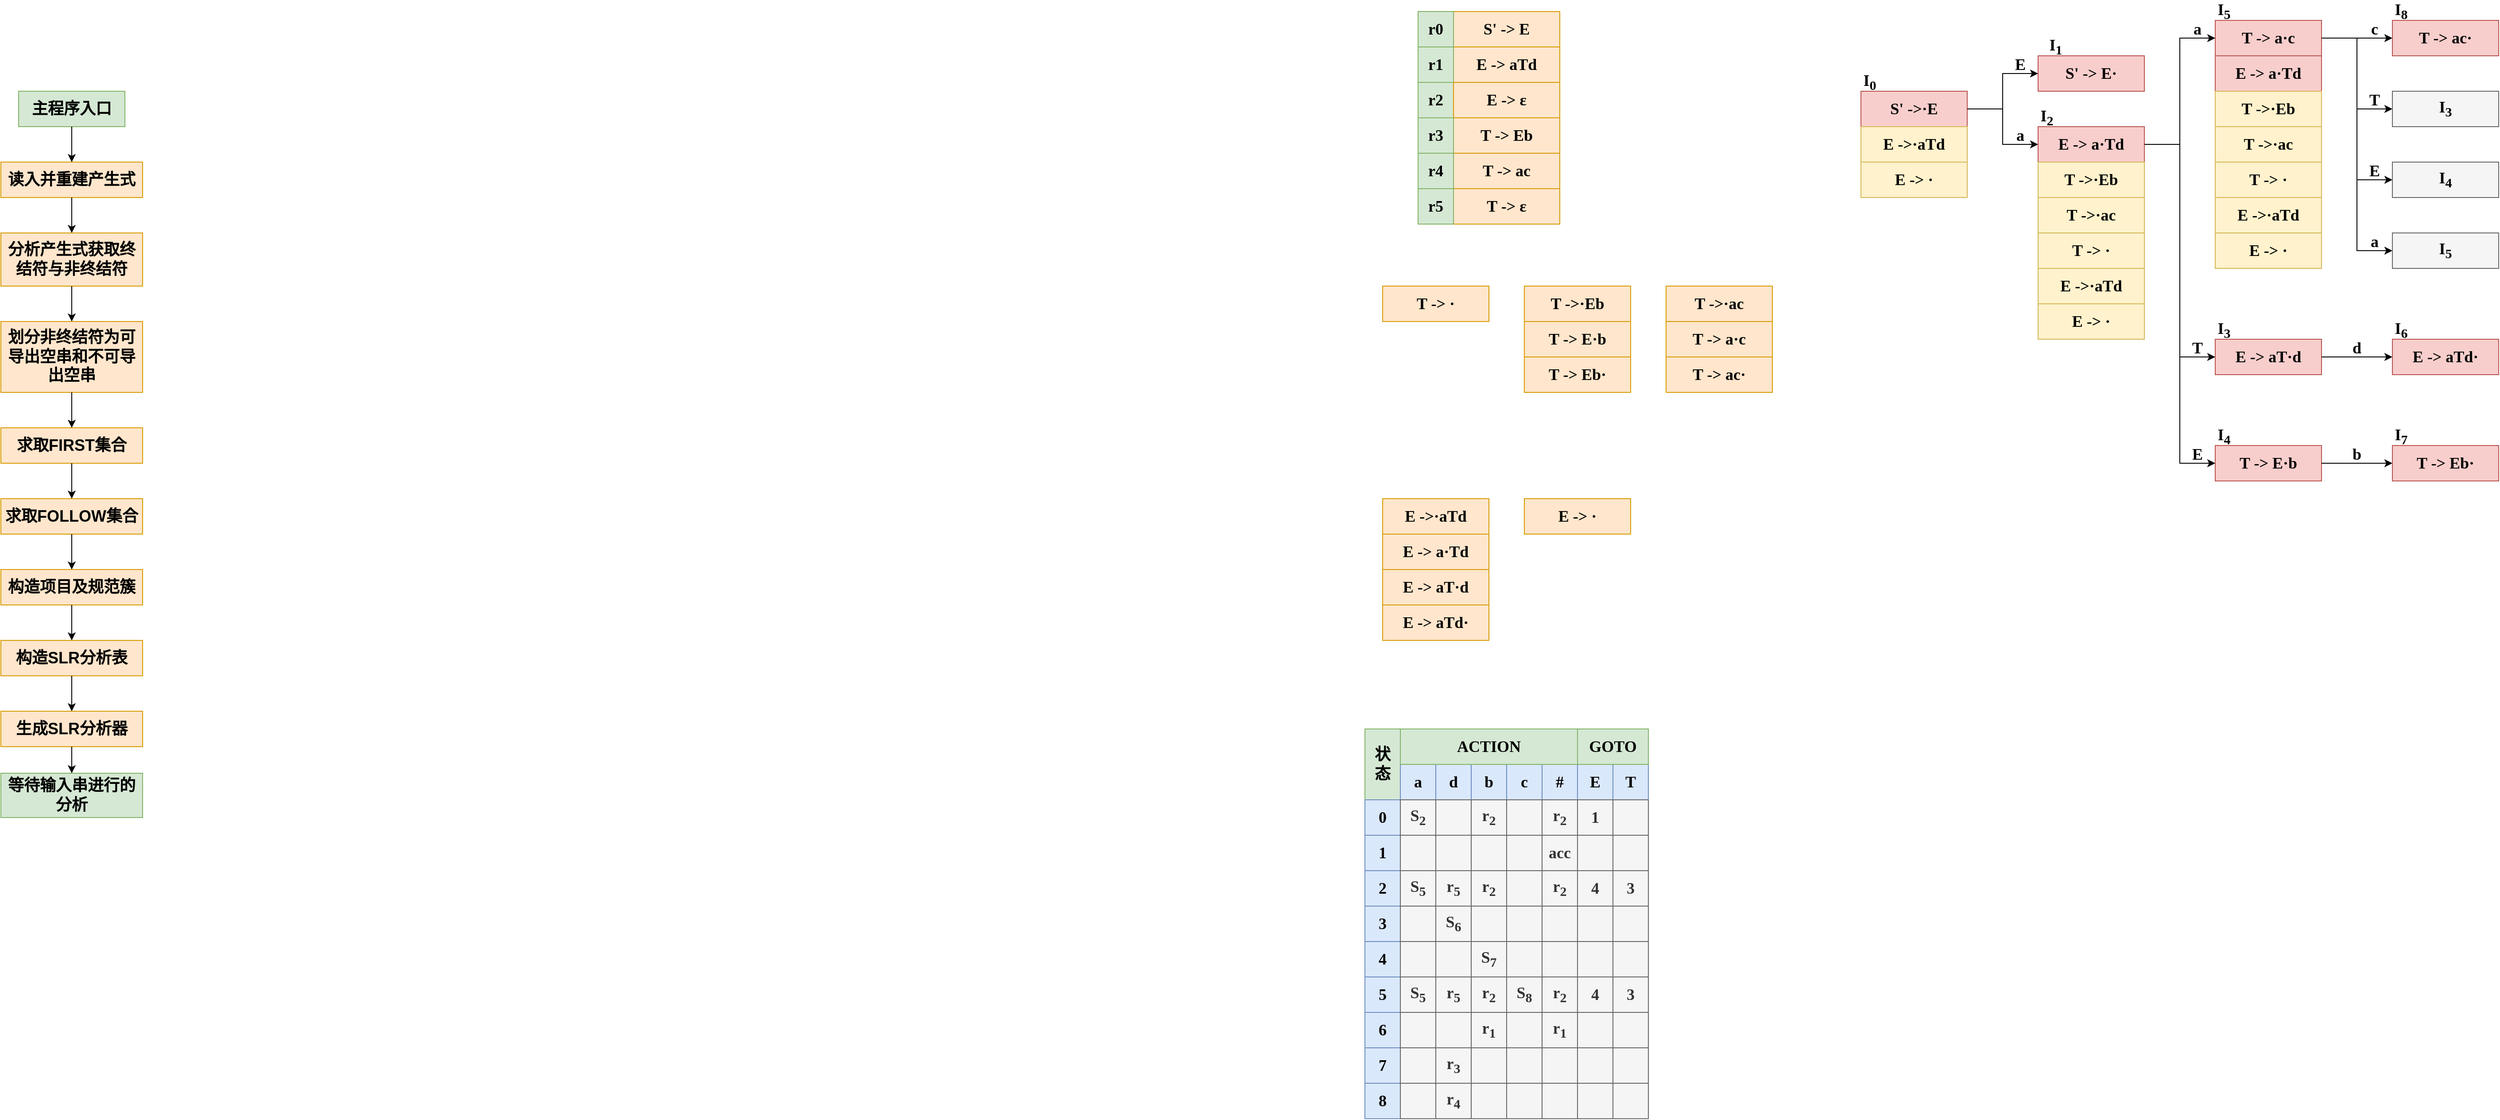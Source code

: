 <mxfile version="14.7.3" type="github">
  <diagram id="0YPb2u13IoEKau1Qp7Te" name="Page-1">
    <mxGraphModel dx="1069" dy="617" grid="1" gridSize="10" guides="1" tooltips="1" connect="1" arrows="1" fold="1" page="1" pageScale="1" pageWidth="1654" pageHeight="2336" math="0" shadow="0">
      <root>
        <mxCell id="0" />
        <mxCell id="1" parent="0" />
        <mxCell id="Pd2eChNWipuQM7B-wFBg-22" value="" style="group" parent="1" vertex="1" connectable="0">
          <mxGeometry x="140" y="120" width="160" height="820" as="geometry" />
        </mxCell>
        <mxCell id="Pd2eChNWipuQM7B-wFBg-1" value="&lt;font style=&quot;font-size: 18px&quot;&gt;&lt;b&gt;主程序入口&lt;/b&gt;&lt;/font&gt;" style="rounded=0;whiteSpace=wrap;html=1;fillColor=#d5e8d4;strokeColor=#82b366;" parent="Pd2eChNWipuQM7B-wFBg-22" vertex="1">
          <mxGeometry x="20" width="120" height="40" as="geometry" />
        </mxCell>
        <mxCell id="Pd2eChNWipuQM7B-wFBg-2" value="&lt;font style=&quot;font-size: 18px&quot;&gt;&lt;b&gt;读入并重建产生式&lt;/b&gt;&lt;/font&gt;" style="rounded=0;whiteSpace=wrap;html=1;fillColor=#ffe6cc;strokeColor=#d79b00;" parent="Pd2eChNWipuQM7B-wFBg-22" vertex="1">
          <mxGeometry y="80" width="160" height="40" as="geometry" />
        </mxCell>
        <mxCell id="Pd2eChNWipuQM7B-wFBg-12" style="edgeStyle=orthogonalEdgeStyle;rounded=0;orthogonalLoop=1;jettySize=auto;html=1;exitX=0.5;exitY=1;exitDx=0;exitDy=0;" parent="Pd2eChNWipuQM7B-wFBg-22" source="Pd2eChNWipuQM7B-wFBg-1" target="Pd2eChNWipuQM7B-wFBg-2" edge="1">
          <mxGeometry relative="1" as="geometry" />
        </mxCell>
        <mxCell id="Pd2eChNWipuQM7B-wFBg-3" value="&lt;font style=&quot;font-size: 18px&quot;&gt;&lt;b&gt;分析产生式获取终结符与非终结符&lt;/b&gt;&lt;/font&gt;" style="rounded=0;whiteSpace=wrap;html=1;fillColor=#ffe6cc;strokeColor=#d79b00;" parent="Pd2eChNWipuQM7B-wFBg-22" vertex="1">
          <mxGeometry y="160" width="160" height="60" as="geometry" />
        </mxCell>
        <mxCell id="Pd2eChNWipuQM7B-wFBg-13" style="edgeStyle=orthogonalEdgeStyle;rounded=0;orthogonalLoop=1;jettySize=auto;html=1;exitX=0.5;exitY=1;exitDx=0;exitDy=0;" parent="Pd2eChNWipuQM7B-wFBg-22" source="Pd2eChNWipuQM7B-wFBg-2" target="Pd2eChNWipuQM7B-wFBg-3" edge="1">
          <mxGeometry relative="1" as="geometry" />
        </mxCell>
        <mxCell id="Pd2eChNWipuQM7B-wFBg-5" value="&lt;span style=&quot;font-size: 18px&quot;&gt;&lt;b&gt;划分非终结符为可导出空串和不可导出空串&lt;br&gt;&lt;/b&gt;&lt;/span&gt;" style="rounded=0;whiteSpace=wrap;html=1;fillColor=#ffe6cc;strokeColor=#d79b00;" parent="Pd2eChNWipuQM7B-wFBg-22" vertex="1">
          <mxGeometry y="260" width="160" height="80" as="geometry" />
        </mxCell>
        <mxCell id="Pd2eChNWipuQM7B-wFBg-14" style="edgeStyle=orthogonalEdgeStyle;rounded=0;orthogonalLoop=1;jettySize=auto;html=1;exitX=0.5;exitY=1;exitDx=0;exitDy=0;entryX=0.5;entryY=0;entryDx=0;entryDy=0;" parent="Pd2eChNWipuQM7B-wFBg-22" source="Pd2eChNWipuQM7B-wFBg-3" target="Pd2eChNWipuQM7B-wFBg-5" edge="1">
          <mxGeometry relative="1" as="geometry" />
        </mxCell>
        <mxCell id="Pd2eChNWipuQM7B-wFBg-6" value="&lt;span style=&quot;font-size: 18px&quot;&gt;&lt;b&gt;求取FIRST集合&lt;br&gt;&lt;/b&gt;&lt;/span&gt;" style="rounded=0;whiteSpace=wrap;html=1;fillColor=#ffe6cc;strokeColor=#d79b00;" parent="Pd2eChNWipuQM7B-wFBg-22" vertex="1">
          <mxGeometry y="380" width="160" height="40" as="geometry" />
        </mxCell>
        <mxCell id="Pd2eChNWipuQM7B-wFBg-15" style="edgeStyle=orthogonalEdgeStyle;rounded=0;orthogonalLoop=1;jettySize=auto;html=1;exitX=0.5;exitY=1;exitDx=0;exitDy=0;entryX=0.5;entryY=0;entryDx=0;entryDy=0;" parent="Pd2eChNWipuQM7B-wFBg-22" source="Pd2eChNWipuQM7B-wFBg-5" target="Pd2eChNWipuQM7B-wFBg-6" edge="1">
          <mxGeometry relative="1" as="geometry" />
        </mxCell>
        <mxCell id="Pd2eChNWipuQM7B-wFBg-7" value="&lt;span style=&quot;font-size: 18px&quot;&gt;&lt;b&gt;求取FOLLOW集合&lt;br&gt;&lt;/b&gt;&lt;/span&gt;" style="rounded=0;whiteSpace=wrap;html=1;fillColor=#ffe6cc;strokeColor=#d79b00;" parent="Pd2eChNWipuQM7B-wFBg-22" vertex="1">
          <mxGeometry y="460" width="160" height="40" as="geometry" />
        </mxCell>
        <mxCell id="Pd2eChNWipuQM7B-wFBg-16" style="edgeStyle=orthogonalEdgeStyle;rounded=0;orthogonalLoop=1;jettySize=auto;html=1;exitX=0.5;exitY=1;exitDx=0;exitDy=0;entryX=0.5;entryY=0;entryDx=0;entryDy=0;" parent="Pd2eChNWipuQM7B-wFBg-22" source="Pd2eChNWipuQM7B-wFBg-6" target="Pd2eChNWipuQM7B-wFBg-7" edge="1">
          <mxGeometry relative="1" as="geometry" />
        </mxCell>
        <mxCell id="Pd2eChNWipuQM7B-wFBg-8" value="&lt;span style=&quot;font-size: 18px&quot;&gt;&lt;b&gt;构造项目及规范簇&lt;br&gt;&lt;/b&gt;&lt;/span&gt;" style="rounded=0;whiteSpace=wrap;html=1;fillColor=#ffe6cc;strokeColor=#d79b00;" parent="Pd2eChNWipuQM7B-wFBg-22" vertex="1">
          <mxGeometry y="540" width="160" height="40" as="geometry" />
        </mxCell>
        <mxCell id="Pd2eChNWipuQM7B-wFBg-17" style="edgeStyle=orthogonalEdgeStyle;rounded=0;orthogonalLoop=1;jettySize=auto;html=1;exitX=0.5;exitY=1;exitDx=0;exitDy=0;entryX=0.5;entryY=0;entryDx=0;entryDy=0;" parent="Pd2eChNWipuQM7B-wFBg-22" source="Pd2eChNWipuQM7B-wFBg-7" target="Pd2eChNWipuQM7B-wFBg-8" edge="1">
          <mxGeometry relative="1" as="geometry" />
        </mxCell>
        <mxCell id="Pd2eChNWipuQM7B-wFBg-9" value="&lt;span style=&quot;font-size: 18px&quot;&gt;&lt;b&gt;构造SLR分析表&lt;br&gt;&lt;/b&gt;&lt;/span&gt;" style="rounded=0;whiteSpace=wrap;html=1;fillColor=#ffe6cc;strokeColor=#d79b00;" parent="Pd2eChNWipuQM7B-wFBg-22" vertex="1">
          <mxGeometry y="620" width="160" height="40" as="geometry" />
        </mxCell>
        <mxCell id="Pd2eChNWipuQM7B-wFBg-18" style="edgeStyle=orthogonalEdgeStyle;rounded=0;orthogonalLoop=1;jettySize=auto;html=1;exitX=0.5;exitY=1;exitDx=0;exitDy=0;entryX=0.5;entryY=0;entryDx=0;entryDy=0;" parent="Pd2eChNWipuQM7B-wFBg-22" source="Pd2eChNWipuQM7B-wFBg-8" target="Pd2eChNWipuQM7B-wFBg-9" edge="1">
          <mxGeometry relative="1" as="geometry" />
        </mxCell>
        <mxCell id="Pd2eChNWipuQM7B-wFBg-10" value="&lt;span style=&quot;font-size: 18px&quot;&gt;&lt;b&gt;生成SLR分析器&lt;br&gt;&lt;/b&gt;&lt;/span&gt;" style="rounded=0;whiteSpace=wrap;html=1;fillColor=#ffe6cc;strokeColor=#d79b00;" parent="Pd2eChNWipuQM7B-wFBg-22" vertex="1">
          <mxGeometry y="700" width="160" height="40" as="geometry" />
        </mxCell>
        <mxCell id="Pd2eChNWipuQM7B-wFBg-19" style="edgeStyle=orthogonalEdgeStyle;rounded=0;orthogonalLoop=1;jettySize=auto;html=1;entryX=0.5;entryY=0;entryDx=0;entryDy=0;" parent="Pd2eChNWipuQM7B-wFBg-22" source="Pd2eChNWipuQM7B-wFBg-9" target="Pd2eChNWipuQM7B-wFBg-10" edge="1">
          <mxGeometry relative="1" as="geometry" />
        </mxCell>
        <mxCell id="Pd2eChNWipuQM7B-wFBg-11" value="&lt;span style=&quot;font-size: 18px&quot;&gt;&lt;b&gt;等待输入串进行的分析&lt;/b&gt;&lt;/span&gt;" style="rounded=0;whiteSpace=wrap;html=1;fillColor=#d5e8d4;strokeColor=#82b366;" parent="Pd2eChNWipuQM7B-wFBg-22" vertex="1">
          <mxGeometry y="770" width="160" height="50" as="geometry" />
        </mxCell>
        <mxCell id="Pd2eChNWipuQM7B-wFBg-21" style="edgeStyle=orthogonalEdgeStyle;rounded=0;orthogonalLoop=1;jettySize=auto;html=1;exitX=0.5;exitY=1;exitDx=0;exitDy=0;entryX=0.5;entryY=0;entryDx=0;entryDy=0;" parent="Pd2eChNWipuQM7B-wFBg-22" source="Pd2eChNWipuQM7B-wFBg-10" target="Pd2eChNWipuQM7B-wFBg-11" edge="1">
          <mxGeometry relative="1" as="geometry" />
        </mxCell>
        <mxCell id="wYAp02LFLE07vY8hdoaV-23" value="" style="group" vertex="1" connectable="0" parent="1">
          <mxGeometry x="1740" y="30" width="160" height="240" as="geometry" />
        </mxCell>
        <mxCell id="wYAp02LFLE07vY8hdoaV-3" value="" style="group;" vertex="1" connectable="0" parent="wYAp02LFLE07vY8hdoaV-23">
          <mxGeometry width="160" height="40" as="geometry" />
        </mxCell>
        <mxCell id="wYAp02LFLE07vY8hdoaV-1" value="&lt;font style=&quot;font-size: 18px&quot; face=&quot;Comic Sans MS&quot;&gt;&lt;b&gt;S&#39; -&amp;gt; E&lt;/b&gt;&lt;/font&gt;" style="rounded=0;whiteSpace=wrap;html=1;fillColor=#ffe6cc;strokeColor=#d79b00;" vertex="1" parent="wYAp02LFLE07vY8hdoaV-3">
          <mxGeometry x="40" width="120" height="40" as="geometry" />
        </mxCell>
        <mxCell id="wYAp02LFLE07vY8hdoaV-2" value="&lt;font style=&quot;font-size: 18px&quot; face=&quot;Comic Sans MS&quot;&gt;&lt;b&gt;r0&lt;/b&gt;&lt;/font&gt;" style="rounded=0;whiteSpace=wrap;html=1;fillColor=#d5e8d4;strokeColor=#82b366;" vertex="1" parent="wYAp02LFLE07vY8hdoaV-3">
          <mxGeometry width="40" height="40" as="geometry" />
        </mxCell>
        <mxCell id="wYAp02LFLE07vY8hdoaV-4" value="" style="group" vertex="1" connectable="0" parent="wYAp02LFLE07vY8hdoaV-23">
          <mxGeometry y="40" width="160" height="40" as="geometry" />
        </mxCell>
        <mxCell id="wYAp02LFLE07vY8hdoaV-5" value="&lt;font style=&quot;font-size: 18px&quot; face=&quot;Comic Sans MS&quot;&gt;&lt;b&gt;E -&amp;gt; aTd&lt;/b&gt;&lt;/font&gt;" style="rounded=0;whiteSpace=wrap;html=1;fillColor=#ffe6cc;strokeColor=#d79b00;" vertex="1" parent="wYAp02LFLE07vY8hdoaV-4">
          <mxGeometry x="40" width="120" height="40" as="geometry" />
        </mxCell>
        <mxCell id="wYAp02LFLE07vY8hdoaV-6" value="&lt;font style=&quot;font-size: 18px&quot; face=&quot;Comic Sans MS&quot;&gt;&lt;b&gt;r1&lt;/b&gt;&lt;/font&gt;" style="rounded=0;whiteSpace=wrap;html=1;fillColor=#d5e8d4;strokeColor=#82b366;" vertex="1" parent="wYAp02LFLE07vY8hdoaV-4">
          <mxGeometry width="40" height="40" as="geometry" />
        </mxCell>
        <mxCell id="wYAp02LFLE07vY8hdoaV-7" value="" style="group" vertex="1" connectable="0" parent="wYAp02LFLE07vY8hdoaV-23">
          <mxGeometry y="80" width="160" height="40" as="geometry" />
        </mxCell>
        <mxCell id="wYAp02LFLE07vY8hdoaV-9" value="&lt;font style=&quot;font-size: 18px&quot; face=&quot;Comic Sans MS&quot;&gt;&lt;b&gt;r2&lt;/b&gt;&lt;/font&gt;" style="rounded=0;whiteSpace=wrap;html=1;fillColor=#d5e8d4;strokeColor=#82b366;" vertex="1" parent="wYAp02LFLE07vY8hdoaV-7">
          <mxGeometry width="40" height="40" as="geometry" />
        </mxCell>
        <mxCell id="wYAp02LFLE07vY8hdoaV-21" value="&lt;b style=&quot;font-family: &amp;#34;comic sans ms&amp;#34; ; font-size: 18px&quot;&gt;E -&amp;gt;&amp;nbsp;ε&lt;/b&gt;" style="rounded=0;whiteSpace=wrap;html=1;fillColor=#ffe6cc;strokeColor=#d79b00;" vertex="1" parent="wYAp02LFLE07vY8hdoaV-7">
          <mxGeometry x="40" width="120" height="40" as="geometry" />
        </mxCell>
        <mxCell id="wYAp02LFLE07vY8hdoaV-11" value="" style="group" vertex="1" connectable="0" parent="wYAp02LFLE07vY8hdoaV-23">
          <mxGeometry y="120" width="160" height="40" as="geometry" />
        </mxCell>
        <mxCell id="wYAp02LFLE07vY8hdoaV-12" value="&lt;font style=&quot;font-size: 18px&quot; face=&quot;Comic Sans MS&quot;&gt;&lt;b&gt;T -&amp;gt; Eb&lt;/b&gt;&lt;/font&gt;" style="rounded=0;whiteSpace=wrap;html=1;fillColor=#ffe6cc;strokeColor=#d79b00;" vertex="1" parent="wYAp02LFLE07vY8hdoaV-11">
          <mxGeometry x="40" width="120" height="40" as="geometry" />
        </mxCell>
        <mxCell id="wYAp02LFLE07vY8hdoaV-13" value="&lt;font style=&quot;font-size: 18px&quot; face=&quot;Comic Sans MS&quot;&gt;&lt;b&gt;r3&lt;/b&gt;&lt;/font&gt;" style="rounded=0;whiteSpace=wrap;html=1;fillColor=#d5e8d4;strokeColor=#82b366;" vertex="1" parent="wYAp02LFLE07vY8hdoaV-11">
          <mxGeometry width="40" height="40" as="geometry" />
        </mxCell>
        <mxCell id="wYAp02LFLE07vY8hdoaV-14" value="" style="group" vertex="1" connectable="0" parent="wYAp02LFLE07vY8hdoaV-23">
          <mxGeometry y="160" width="160" height="40" as="geometry" />
        </mxCell>
        <mxCell id="wYAp02LFLE07vY8hdoaV-15" value="&lt;font style=&quot;font-size: 18px&quot; face=&quot;Comic Sans MS&quot;&gt;&lt;b&gt;T -&amp;gt; ac&lt;/b&gt;&lt;/font&gt;" style="rounded=0;whiteSpace=wrap;html=1;fillColor=#ffe6cc;strokeColor=#d79b00;" vertex="1" parent="wYAp02LFLE07vY8hdoaV-14">
          <mxGeometry x="40" width="120" height="40" as="geometry" />
        </mxCell>
        <mxCell id="wYAp02LFLE07vY8hdoaV-16" value="&lt;font style=&quot;font-size: 18px&quot; face=&quot;Comic Sans MS&quot;&gt;&lt;b&gt;r4&lt;/b&gt;&lt;/font&gt;" style="rounded=0;whiteSpace=wrap;html=1;fillColor=#d5e8d4;strokeColor=#82b366;" vertex="1" parent="wYAp02LFLE07vY8hdoaV-14">
          <mxGeometry width="40" height="40" as="geometry" />
        </mxCell>
        <mxCell id="wYAp02LFLE07vY8hdoaV-17" value="" style="group" vertex="1" connectable="0" parent="wYAp02LFLE07vY8hdoaV-23">
          <mxGeometry y="200" width="160" height="40" as="geometry" />
        </mxCell>
        <mxCell id="wYAp02LFLE07vY8hdoaV-18" value="&lt;font style=&quot;font-size: 18px&quot; face=&quot;Comic Sans MS&quot;&gt;&lt;b&gt;T -&amp;gt;&amp;nbsp;&lt;/b&gt;&lt;/font&gt;&lt;b style=&quot;font-family: &amp;#34;comic sans ms&amp;#34; ; font-size: 18px&quot;&gt;ε&lt;/b&gt;" style="rounded=0;whiteSpace=wrap;html=1;fillColor=#ffe6cc;strokeColor=#d79b00;" vertex="1" parent="wYAp02LFLE07vY8hdoaV-17">
          <mxGeometry x="40" width="120" height="40" as="geometry" />
        </mxCell>
        <mxCell id="wYAp02LFLE07vY8hdoaV-19" value="&lt;font style=&quot;font-size: 18px&quot; face=&quot;Comic Sans MS&quot;&gt;&lt;b&gt;r5&lt;/b&gt;&lt;/font&gt;" style="rounded=0;whiteSpace=wrap;html=1;fillColor=#d5e8d4;strokeColor=#82b366;" vertex="1" parent="wYAp02LFLE07vY8hdoaV-17">
          <mxGeometry width="40" height="40" as="geometry" />
        </mxCell>
        <mxCell id="wYAp02LFLE07vY8hdoaV-28" value="&lt;font style=&quot;font-size: 18px&quot; face=&quot;Comic Sans MS&quot;&gt;&lt;b&gt;T -&amp;gt;&lt;/b&gt;&lt;/font&gt;&lt;b style=&quot;font-size: 18px&quot;&gt;&lt;font face=&quot;Comic Sans MS&quot;&gt;·&lt;/font&gt;&lt;/b&gt;&lt;font style=&quot;font-size: 18px&quot; face=&quot;Comic Sans MS&quot;&gt;&lt;b&gt;Eb&lt;/b&gt;&lt;/font&gt;" style="rounded=0;whiteSpace=wrap;html=1;fillColor=#ffe6cc;strokeColor=#d79b00;" vertex="1" parent="1">
          <mxGeometry x="1860" y="340" width="120" height="40" as="geometry" />
        </mxCell>
        <mxCell id="wYAp02LFLE07vY8hdoaV-29" value="&lt;font style=&quot;font-size: 18px&quot; face=&quot;Comic Sans MS&quot;&gt;&lt;b&gt;T -&amp;gt;&lt;/b&gt;&lt;/font&gt;&lt;b style=&quot;font-size: 18px&quot;&gt;&lt;font face=&quot;Comic Sans MS&quot;&gt;·&lt;/font&gt;&lt;/b&gt;&lt;font style=&quot;font-size: 18px&quot; face=&quot;Comic Sans MS&quot;&gt;&lt;b&gt;ac&lt;/b&gt;&lt;/font&gt;" style="rounded=0;whiteSpace=wrap;html=1;fillColor=#ffe6cc;strokeColor=#d79b00;" vertex="1" parent="1">
          <mxGeometry x="2020" y="340" width="120" height="40" as="geometry" />
        </mxCell>
        <mxCell id="wYAp02LFLE07vY8hdoaV-30" value="&lt;font style=&quot;font-size: 18px&quot;&gt;&lt;b&gt;&lt;font face=&quot;Comic Sans MS&quot;&gt;T -&amp;gt; ·&lt;/font&gt;&lt;/b&gt;&lt;/font&gt;" style="rounded=0;whiteSpace=wrap;html=1;fillColor=#ffe6cc;strokeColor=#d79b00;" vertex="1" parent="1">
          <mxGeometry x="1700" y="340" width="120" height="40" as="geometry" />
        </mxCell>
        <mxCell id="wYAp02LFLE07vY8hdoaV-31" value="&lt;font style=&quot;font-size: 18px&quot; face=&quot;Comic Sans MS&quot;&gt;&lt;b&gt;E -&amp;gt;&lt;/b&gt;&lt;/font&gt;&lt;b style=&quot;font-size: 18px&quot;&gt;&lt;font face=&quot;Comic Sans MS&quot;&gt;·&lt;/font&gt;&lt;/b&gt;&lt;font style=&quot;font-size: 18px&quot; face=&quot;Comic Sans MS&quot;&gt;&lt;b&gt;aTd&lt;/b&gt;&lt;/font&gt;" style="rounded=0;whiteSpace=wrap;html=1;fillColor=#ffe6cc;strokeColor=#d79b00;" vertex="1" parent="1">
          <mxGeometry x="1700" y="580" width="120" height="40" as="geometry" />
        </mxCell>
        <mxCell id="wYAp02LFLE07vY8hdoaV-32" value="&lt;b style=&quot;font-size: 18px&quot;&gt;&lt;font face=&quot;Comic Sans MS&quot;&gt;E -&amp;gt; ·&lt;/font&gt;&lt;/b&gt;" style="rounded=0;whiteSpace=wrap;html=1;fillColor=#ffe6cc;strokeColor=#d79b00;" vertex="1" parent="1">
          <mxGeometry x="1860" y="580" width="120" height="40" as="geometry" />
        </mxCell>
        <mxCell id="wYAp02LFLE07vY8hdoaV-33" value="&lt;font style=&quot;font-size: 18px&quot; face=&quot;Comic Sans MS&quot;&gt;&lt;b&gt;T -&amp;gt; E&lt;/b&gt;&lt;/font&gt;&lt;b style=&quot;font-size: 18px&quot;&gt;&lt;font face=&quot;Comic Sans MS&quot;&gt;·&lt;/font&gt;&lt;/b&gt;&lt;font style=&quot;font-size: 18px&quot; face=&quot;Comic Sans MS&quot;&gt;&lt;b&gt;b&lt;/b&gt;&lt;/font&gt;" style="rounded=0;whiteSpace=wrap;html=1;fillColor=#ffe6cc;strokeColor=#d79b00;" vertex="1" parent="1">
          <mxGeometry x="1860" y="380" width="120" height="40" as="geometry" />
        </mxCell>
        <mxCell id="wYAp02LFLE07vY8hdoaV-34" value="&lt;font style=&quot;font-size: 18px&quot; face=&quot;Comic Sans MS&quot;&gt;&lt;b&gt;T -&amp;gt; E&lt;/b&gt;&lt;/font&gt;&lt;font style=&quot;font-size: 18px&quot; face=&quot;Comic Sans MS&quot;&gt;&lt;b&gt;b&lt;/b&gt;&lt;/font&gt;&lt;b style=&quot;font-size: 18px&quot;&gt;&lt;font face=&quot;Comic Sans MS&quot;&gt;·&lt;/font&gt;&lt;/b&gt;" style="rounded=0;whiteSpace=wrap;html=1;fillColor=#ffe6cc;strokeColor=#d79b00;" vertex="1" parent="1">
          <mxGeometry x="1860" y="420" width="120" height="40" as="geometry" />
        </mxCell>
        <mxCell id="wYAp02LFLE07vY8hdoaV-35" value="&lt;font style=&quot;font-size: 18px&quot; face=&quot;Comic Sans MS&quot;&gt;&lt;b&gt;T -&amp;gt; a&lt;/b&gt;&lt;/font&gt;&lt;b style=&quot;font-size: 18px&quot;&gt;&lt;font face=&quot;Comic Sans MS&quot;&gt;·&lt;/font&gt;&lt;/b&gt;&lt;font style=&quot;font-size: 18px&quot; face=&quot;Comic Sans MS&quot;&gt;&lt;b&gt;c&lt;/b&gt;&lt;/font&gt;" style="rounded=0;whiteSpace=wrap;html=1;fillColor=#ffe6cc;strokeColor=#d79b00;" vertex="1" parent="1">
          <mxGeometry x="2020" y="380" width="120" height="40" as="geometry" />
        </mxCell>
        <mxCell id="wYAp02LFLE07vY8hdoaV-36" value="&lt;font style=&quot;font-size: 18px&quot; face=&quot;Comic Sans MS&quot;&gt;&lt;b&gt;T -&amp;gt; ac&lt;/b&gt;&lt;/font&gt;&lt;b style=&quot;font-size: 18px&quot;&gt;&lt;font face=&quot;Comic Sans MS&quot;&gt;·&lt;/font&gt;&lt;/b&gt;" style="rounded=0;whiteSpace=wrap;html=1;fillColor=#ffe6cc;strokeColor=#d79b00;" vertex="1" parent="1">
          <mxGeometry x="2020" y="420" width="120" height="40" as="geometry" />
        </mxCell>
        <mxCell id="wYAp02LFLE07vY8hdoaV-37" value="&lt;font style=&quot;font-size: 18px&quot; face=&quot;Comic Sans MS&quot;&gt;&lt;b&gt;E -&amp;gt; a&lt;/b&gt;&lt;/font&gt;&lt;b style=&quot;font-size: 18px&quot;&gt;&lt;font face=&quot;Comic Sans MS&quot;&gt;·&lt;/font&gt;&lt;/b&gt;&lt;font style=&quot;font-size: 18px&quot; face=&quot;Comic Sans MS&quot;&gt;&lt;b&gt;Td&lt;/b&gt;&lt;/font&gt;" style="rounded=0;whiteSpace=wrap;html=1;fillColor=#ffe6cc;strokeColor=#d79b00;" vertex="1" parent="1">
          <mxGeometry x="1700" y="620" width="120" height="40" as="geometry" />
        </mxCell>
        <mxCell id="wYAp02LFLE07vY8hdoaV-38" value="&lt;font style=&quot;font-size: 18px&quot; face=&quot;Comic Sans MS&quot;&gt;&lt;b&gt;E -&amp;gt; aT&lt;/b&gt;&lt;/font&gt;&lt;b style=&quot;font-size: 18px&quot;&gt;&lt;font face=&quot;Comic Sans MS&quot;&gt;·&lt;/font&gt;&lt;/b&gt;&lt;font style=&quot;font-size: 18px&quot; face=&quot;Comic Sans MS&quot;&gt;&lt;b&gt;d&lt;/b&gt;&lt;/font&gt;" style="rounded=0;whiteSpace=wrap;html=1;fillColor=#ffe6cc;strokeColor=#d79b00;" vertex="1" parent="1">
          <mxGeometry x="1700" y="660" width="120" height="40" as="geometry" />
        </mxCell>
        <mxCell id="wYAp02LFLE07vY8hdoaV-39" value="&lt;font style=&quot;font-size: 18px&quot; face=&quot;Comic Sans MS&quot;&gt;&lt;b&gt;E -&amp;gt; aTd&lt;/b&gt;&lt;/font&gt;&lt;b style=&quot;font-size: 18px&quot;&gt;&lt;font face=&quot;Comic Sans MS&quot;&gt;·&lt;/font&gt;&lt;/b&gt;" style="rounded=0;whiteSpace=wrap;html=1;fillColor=#ffe6cc;strokeColor=#d79b00;" vertex="1" parent="1">
          <mxGeometry x="1700" y="700" width="120" height="40" as="geometry" />
        </mxCell>
        <mxCell id="wYAp02LFLE07vY8hdoaV-104" value="" style="group" vertex="1" connectable="0" parent="1">
          <mxGeometry x="2230" y="20" width="730" height="540" as="geometry" />
        </mxCell>
        <mxCell id="wYAp02LFLE07vY8hdoaV-25" value="&lt;font style=&quot;font-size: 18px&quot; face=&quot;Comic Sans MS&quot;&gt;&lt;b&gt;S&#39; -&amp;gt; E&lt;/b&gt;&lt;/font&gt;&lt;b style=&quot;font-size: 18px&quot;&gt;&lt;font face=&quot;Comic Sans MS&quot;&gt;·&lt;/font&gt;&lt;/b&gt;" style="rounded=0;whiteSpace=wrap;html=1;fillColor=#f8cecc;strokeColor=#b85450;" vertex="1" parent="wYAp02LFLE07vY8hdoaV-104">
          <mxGeometry x="210" y="60" width="120" height="40" as="geometry" />
        </mxCell>
        <mxCell id="wYAp02LFLE07vY8hdoaV-42" value="" style="group" vertex="1" connectable="0" parent="wYAp02LFLE07vY8hdoaV-104">
          <mxGeometry x="10" y="100" width="120" height="120" as="geometry" />
        </mxCell>
        <mxCell id="wYAp02LFLE07vY8hdoaV-24" value="&lt;font style=&quot;font-size: 18px&quot; face=&quot;Comic Sans MS&quot;&gt;&lt;b&gt;S&#39; -&amp;gt;&lt;/b&gt;&lt;/font&gt;&lt;b style=&quot;font-size: 18px&quot;&gt;&lt;font face=&quot;Comic Sans MS&quot;&gt;·&lt;/font&gt;&lt;/b&gt;&lt;font style=&quot;font-size: 18px&quot; face=&quot;Comic Sans MS&quot;&gt;&lt;b&gt;E&lt;/b&gt;&lt;/font&gt;" style="rounded=0;whiteSpace=wrap;html=1;fillColor=#f8cecc;strokeColor=#b85450;" vertex="1" parent="wYAp02LFLE07vY8hdoaV-42">
          <mxGeometry width="120" height="40" as="geometry" />
        </mxCell>
        <mxCell id="wYAp02LFLE07vY8hdoaV-40" value="&lt;font style=&quot;font-size: 18px&quot; face=&quot;Comic Sans MS&quot;&gt;&lt;b&gt;E -&amp;gt;&lt;/b&gt;&lt;/font&gt;&lt;b style=&quot;font-size: 18px&quot;&gt;&lt;font face=&quot;Comic Sans MS&quot;&gt;·&lt;/font&gt;&lt;/b&gt;&lt;font style=&quot;font-size: 18px&quot; face=&quot;Comic Sans MS&quot;&gt;&lt;b&gt;aTd&lt;/b&gt;&lt;/font&gt;" style="rounded=0;whiteSpace=wrap;html=1;fillColor=#fff2cc;strokeColor=#d6b656;" vertex="1" parent="wYAp02LFLE07vY8hdoaV-42">
          <mxGeometry y="40" width="120" height="40" as="geometry" />
        </mxCell>
        <mxCell id="wYAp02LFLE07vY8hdoaV-41" value="&lt;b style=&quot;font-size: 18px&quot;&gt;&lt;font face=&quot;Comic Sans MS&quot;&gt;E -&amp;gt; ·&lt;/font&gt;&lt;/b&gt;" style="rounded=0;whiteSpace=wrap;html=1;fillColor=#fff2cc;strokeColor=#d6b656;" vertex="1" parent="wYAp02LFLE07vY8hdoaV-42">
          <mxGeometry y="80" width="120" height="40" as="geometry" />
        </mxCell>
        <mxCell id="wYAp02LFLE07vY8hdoaV-49" value="" style="group" vertex="1" connectable="0" parent="wYAp02LFLE07vY8hdoaV-104">
          <mxGeometry x="210" y="140" width="120" height="240" as="geometry" />
        </mxCell>
        <mxCell id="wYAp02LFLE07vY8hdoaV-43" value="&lt;font style=&quot;font-size: 18px&quot; face=&quot;Comic Sans MS&quot;&gt;&lt;b&gt;E -&amp;gt; a&lt;/b&gt;&lt;/font&gt;&lt;b style=&quot;font-size: 18px&quot;&gt;&lt;font face=&quot;Comic Sans MS&quot;&gt;·&lt;/font&gt;&lt;/b&gt;&lt;font style=&quot;font-size: 18px&quot; face=&quot;Comic Sans MS&quot;&gt;&lt;b&gt;Td&lt;/b&gt;&lt;/font&gt;" style="rounded=0;whiteSpace=wrap;html=1;fillColor=#f8cecc;strokeColor=#b85450;" vertex="1" parent="wYAp02LFLE07vY8hdoaV-49">
          <mxGeometry width="120" height="40" as="geometry" />
        </mxCell>
        <mxCell id="wYAp02LFLE07vY8hdoaV-44" value="&lt;font style=&quot;font-size: 18px&quot; face=&quot;Comic Sans MS&quot;&gt;&lt;b&gt;T -&amp;gt;&lt;/b&gt;&lt;/font&gt;&lt;b style=&quot;font-size: 18px&quot;&gt;&lt;font face=&quot;Comic Sans MS&quot;&gt;·&lt;/font&gt;&lt;/b&gt;&lt;font style=&quot;font-size: 18px&quot; face=&quot;Comic Sans MS&quot;&gt;&lt;b&gt;Eb&lt;/b&gt;&lt;/font&gt;" style="rounded=0;whiteSpace=wrap;html=1;fillColor=#fff2cc;strokeColor=#d6b656;" vertex="1" parent="wYAp02LFLE07vY8hdoaV-49">
          <mxGeometry y="40" width="120" height="40" as="geometry" />
        </mxCell>
        <mxCell id="wYAp02LFLE07vY8hdoaV-45" value="&lt;font style=&quot;font-size: 18px&quot; face=&quot;Comic Sans MS&quot;&gt;&lt;b&gt;T -&amp;gt;&lt;/b&gt;&lt;/font&gt;&lt;b style=&quot;font-size: 18px&quot;&gt;&lt;font face=&quot;Comic Sans MS&quot;&gt;·&lt;/font&gt;&lt;/b&gt;&lt;font style=&quot;font-size: 18px&quot; face=&quot;Comic Sans MS&quot;&gt;&lt;b&gt;ac&lt;/b&gt;&lt;/font&gt;" style="rounded=0;whiteSpace=wrap;html=1;fillColor=#fff2cc;strokeColor=#d6b656;" vertex="1" parent="wYAp02LFLE07vY8hdoaV-49">
          <mxGeometry y="80" width="120" height="40" as="geometry" />
        </mxCell>
        <mxCell id="wYAp02LFLE07vY8hdoaV-46" value="&lt;font style=&quot;font-size: 18px&quot;&gt;&lt;b&gt;&lt;font face=&quot;Comic Sans MS&quot;&gt;T -&amp;gt; ·&lt;/font&gt;&lt;/b&gt;&lt;/font&gt;" style="rounded=0;whiteSpace=wrap;html=1;fillColor=#fff2cc;strokeColor=#d6b656;" vertex="1" parent="wYAp02LFLE07vY8hdoaV-49">
          <mxGeometry y="120" width="120" height="40" as="geometry" />
        </mxCell>
        <mxCell id="wYAp02LFLE07vY8hdoaV-47" value="&lt;font style=&quot;font-size: 18px&quot; face=&quot;Comic Sans MS&quot;&gt;&lt;b&gt;E -&amp;gt;&lt;/b&gt;&lt;/font&gt;&lt;b style=&quot;font-size: 18px&quot;&gt;&lt;font face=&quot;Comic Sans MS&quot;&gt;·&lt;/font&gt;&lt;/b&gt;&lt;font style=&quot;font-size: 18px&quot; face=&quot;Comic Sans MS&quot;&gt;&lt;b&gt;aTd&lt;/b&gt;&lt;/font&gt;" style="rounded=0;whiteSpace=wrap;html=1;fillColor=#fff2cc;strokeColor=#d6b656;" vertex="1" parent="wYAp02LFLE07vY8hdoaV-49">
          <mxGeometry y="160" width="120" height="40" as="geometry" />
        </mxCell>
        <mxCell id="wYAp02LFLE07vY8hdoaV-48" value="&lt;b style=&quot;font-size: 18px&quot;&gt;&lt;font face=&quot;Comic Sans MS&quot;&gt;E -&amp;gt; ·&lt;/font&gt;&lt;/b&gt;" style="rounded=0;whiteSpace=wrap;html=1;fillColor=#fff2cc;strokeColor=#d6b656;" vertex="1" parent="wYAp02LFLE07vY8hdoaV-49">
          <mxGeometry y="200" width="120" height="40" as="geometry" />
        </mxCell>
        <mxCell id="wYAp02LFLE07vY8hdoaV-57" value="" style="group" vertex="1" connectable="0" parent="wYAp02LFLE07vY8hdoaV-104">
          <mxGeometry x="410" y="20" width="120" height="280" as="geometry" />
        </mxCell>
        <mxCell id="wYAp02LFLE07vY8hdoaV-50" value="&lt;font style=&quot;font-size: 18px&quot; face=&quot;Comic Sans MS&quot;&gt;&lt;b&gt;T -&amp;gt; a&lt;/b&gt;&lt;/font&gt;&lt;b style=&quot;font-size: 18px&quot;&gt;&lt;font face=&quot;Comic Sans MS&quot;&gt;·&lt;/font&gt;&lt;/b&gt;&lt;font style=&quot;font-size: 18px&quot; face=&quot;Comic Sans MS&quot;&gt;&lt;b&gt;c&lt;/b&gt;&lt;/font&gt;" style="rounded=0;whiteSpace=wrap;html=1;fillColor=#f8cecc;strokeColor=#b85450;" vertex="1" parent="wYAp02LFLE07vY8hdoaV-57">
          <mxGeometry width="120" height="40" as="geometry" />
        </mxCell>
        <mxCell id="wYAp02LFLE07vY8hdoaV-51" value="&lt;font style=&quot;font-size: 18px&quot; face=&quot;Comic Sans MS&quot;&gt;&lt;b&gt;E -&amp;gt; a&lt;/b&gt;&lt;/font&gt;&lt;b style=&quot;font-size: 18px&quot;&gt;&lt;font face=&quot;Comic Sans MS&quot;&gt;·&lt;/font&gt;&lt;/b&gt;&lt;font style=&quot;font-size: 18px&quot; face=&quot;Comic Sans MS&quot;&gt;&lt;b&gt;Td&lt;/b&gt;&lt;/font&gt;" style="rounded=0;whiteSpace=wrap;html=1;fillColor=#f8cecc;strokeColor=#b85450;" vertex="1" parent="wYAp02LFLE07vY8hdoaV-57">
          <mxGeometry y="40" width="120" height="40" as="geometry" />
        </mxCell>
        <mxCell id="wYAp02LFLE07vY8hdoaV-52" value="&lt;font style=&quot;font-size: 18px&quot; face=&quot;Comic Sans MS&quot;&gt;&lt;b&gt;T -&amp;gt;&lt;/b&gt;&lt;/font&gt;&lt;b style=&quot;font-size: 18px&quot;&gt;&lt;font face=&quot;Comic Sans MS&quot;&gt;·&lt;/font&gt;&lt;/b&gt;&lt;font style=&quot;font-size: 18px&quot; face=&quot;Comic Sans MS&quot;&gt;&lt;b&gt;Eb&lt;/b&gt;&lt;/font&gt;" style="rounded=0;whiteSpace=wrap;html=1;fillColor=#fff2cc;strokeColor=#d6b656;" vertex="1" parent="wYAp02LFLE07vY8hdoaV-57">
          <mxGeometry y="80" width="120" height="40" as="geometry" />
        </mxCell>
        <mxCell id="wYAp02LFLE07vY8hdoaV-53" value="&lt;font style=&quot;font-size: 18px&quot; face=&quot;Comic Sans MS&quot;&gt;&lt;b&gt;T -&amp;gt;&lt;/b&gt;&lt;/font&gt;&lt;b style=&quot;font-size: 18px&quot;&gt;&lt;font face=&quot;Comic Sans MS&quot;&gt;·&lt;/font&gt;&lt;/b&gt;&lt;font style=&quot;font-size: 18px&quot; face=&quot;Comic Sans MS&quot;&gt;&lt;b&gt;ac&lt;/b&gt;&lt;/font&gt;" style="rounded=0;whiteSpace=wrap;html=1;fillColor=#fff2cc;strokeColor=#d6b656;" vertex="1" parent="wYAp02LFLE07vY8hdoaV-57">
          <mxGeometry y="120" width="120" height="40" as="geometry" />
        </mxCell>
        <mxCell id="wYAp02LFLE07vY8hdoaV-54" value="&lt;font style=&quot;font-size: 18px&quot;&gt;&lt;b&gt;&lt;font face=&quot;Comic Sans MS&quot;&gt;T -&amp;gt; ·&lt;/font&gt;&lt;/b&gt;&lt;/font&gt;" style="rounded=0;whiteSpace=wrap;html=1;fillColor=#fff2cc;strokeColor=#d6b656;" vertex="1" parent="wYAp02LFLE07vY8hdoaV-57">
          <mxGeometry y="160" width="120" height="40" as="geometry" />
        </mxCell>
        <mxCell id="wYAp02LFLE07vY8hdoaV-55" value="&lt;font style=&quot;font-size: 18px&quot; face=&quot;Comic Sans MS&quot;&gt;&lt;b&gt;E -&amp;gt;&lt;/b&gt;&lt;/font&gt;&lt;b style=&quot;font-size: 18px&quot;&gt;&lt;font face=&quot;Comic Sans MS&quot;&gt;·&lt;/font&gt;&lt;/b&gt;&lt;font style=&quot;font-size: 18px&quot; face=&quot;Comic Sans MS&quot;&gt;&lt;b&gt;aTd&lt;/b&gt;&lt;/font&gt;" style="rounded=0;whiteSpace=wrap;html=1;fillColor=#fff2cc;strokeColor=#d6b656;" vertex="1" parent="wYAp02LFLE07vY8hdoaV-57">
          <mxGeometry y="200" width="120" height="40" as="geometry" />
        </mxCell>
        <mxCell id="wYAp02LFLE07vY8hdoaV-56" value="&lt;b style=&quot;font-size: 18px&quot;&gt;&lt;font face=&quot;Comic Sans MS&quot;&gt;E -&amp;gt; ·&lt;/font&gt;&lt;/b&gt;" style="rounded=0;whiteSpace=wrap;html=1;fillColor=#fff2cc;strokeColor=#d6b656;" vertex="1" parent="wYAp02LFLE07vY8hdoaV-57">
          <mxGeometry y="240" width="120" height="40" as="geometry" />
        </mxCell>
        <mxCell id="wYAp02LFLE07vY8hdoaV-58" value="&lt;font style=&quot;font-size: 18px&quot; face=&quot;Comic Sans MS&quot;&gt;&lt;b&gt;T -&amp;gt; ac&lt;/b&gt;&lt;/font&gt;&lt;b style=&quot;font-size: 18px&quot;&gt;&lt;font face=&quot;Comic Sans MS&quot;&gt;·&lt;/font&gt;&lt;/b&gt;" style="rounded=0;whiteSpace=wrap;html=1;fillColor=#f8cecc;strokeColor=#b85450;" vertex="1" parent="wYAp02LFLE07vY8hdoaV-104">
          <mxGeometry x="610" y="20" width="120" height="40" as="geometry" />
        </mxCell>
        <mxCell id="wYAp02LFLE07vY8hdoaV-59" value="&lt;font style=&quot;font-size: 18px&quot; face=&quot;Comic Sans MS&quot;&gt;&lt;b&gt;E -&amp;gt; aT&lt;/b&gt;&lt;/font&gt;&lt;b style=&quot;font-size: 18px&quot;&gt;&lt;font face=&quot;Comic Sans MS&quot;&gt;·&lt;/font&gt;&lt;/b&gt;&lt;font style=&quot;font-size: 18px&quot; face=&quot;Comic Sans MS&quot;&gt;&lt;b&gt;d&lt;/b&gt;&lt;/font&gt;" style="rounded=0;whiteSpace=wrap;html=1;fillColor=#f8cecc;strokeColor=#b85450;" vertex="1" parent="wYAp02LFLE07vY8hdoaV-104">
          <mxGeometry x="410" y="380" width="120" height="40" as="geometry" />
        </mxCell>
        <mxCell id="wYAp02LFLE07vY8hdoaV-60" value="&lt;font style=&quot;font-size: 18px&quot; face=&quot;Comic Sans MS&quot;&gt;&lt;b&gt;E -&amp;gt; aTd&lt;/b&gt;&lt;/font&gt;&lt;b style=&quot;font-size: 18px&quot;&gt;&lt;font face=&quot;Comic Sans MS&quot;&gt;·&lt;/font&gt;&lt;/b&gt;" style="rounded=0;whiteSpace=wrap;html=1;fillColor=#f8cecc;strokeColor=#b85450;" vertex="1" parent="wYAp02LFLE07vY8hdoaV-104">
          <mxGeometry x="610" y="380" width="120" height="40" as="geometry" />
        </mxCell>
        <mxCell id="wYAp02LFLE07vY8hdoaV-61" value="&lt;font style=&quot;font-size: 18px&quot; face=&quot;Comic Sans MS&quot;&gt;&lt;b&gt;T -&amp;gt; E&lt;/b&gt;&lt;/font&gt;&lt;b style=&quot;font-size: 18px&quot;&gt;&lt;font face=&quot;Comic Sans MS&quot;&gt;·&lt;/font&gt;&lt;/b&gt;&lt;font style=&quot;font-size: 18px&quot; face=&quot;Comic Sans MS&quot;&gt;&lt;b&gt;b&lt;/b&gt;&lt;/font&gt;" style="rounded=0;whiteSpace=wrap;html=1;fillColor=#f8cecc;strokeColor=#b85450;" vertex="1" parent="wYAp02LFLE07vY8hdoaV-104">
          <mxGeometry x="410" y="500" width="120" height="40" as="geometry" />
        </mxCell>
        <mxCell id="wYAp02LFLE07vY8hdoaV-62" value="&lt;font style=&quot;font-size: 18px&quot; face=&quot;Comic Sans MS&quot;&gt;&lt;b&gt;T -&amp;gt; E&lt;/b&gt;&lt;/font&gt;&lt;font style=&quot;font-size: 18px&quot; face=&quot;Comic Sans MS&quot;&gt;&lt;b&gt;b&lt;/b&gt;&lt;/font&gt;&lt;b style=&quot;font-size: 18px&quot;&gt;&lt;font face=&quot;Comic Sans MS&quot;&gt;·&lt;/font&gt;&lt;/b&gt;" style="rounded=0;whiteSpace=wrap;html=1;fillColor=#f8cecc;strokeColor=#b85450;" vertex="1" parent="wYAp02LFLE07vY8hdoaV-104">
          <mxGeometry x="610" y="500" width="120" height="40" as="geometry" />
        </mxCell>
        <mxCell id="wYAp02LFLE07vY8hdoaV-64" style="edgeStyle=orthogonalEdgeStyle;rounded=0;orthogonalLoop=1;jettySize=auto;html=1;exitX=1;exitY=0.5;exitDx=0;exitDy=0;entryX=0;entryY=0.5;entryDx=0;entryDy=0;" edge="1" parent="wYAp02LFLE07vY8hdoaV-104" source="wYAp02LFLE07vY8hdoaV-24" target="wYAp02LFLE07vY8hdoaV-43">
          <mxGeometry relative="1" as="geometry" />
        </mxCell>
        <mxCell id="wYAp02LFLE07vY8hdoaV-65" style="edgeStyle=orthogonalEdgeStyle;rounded=0;orthogonalLoop=1;jettySize=auto;html=1;exitX=1;exitY=0.5;exitDx=0;exitDy=0;entryX=0;entryY=0.5;entryDx=0;entryDy=0;" edge="1" parent="wYAp02LFLE07vY8hdoaV-104" source="wYAp02LFLE07vY8hdoaV-43" target="wYAp02LFLE07vY8hdoaV-50">
          <mxGeometry relative="1" as="geometry" />
        </mxCell>
        <mxCell id="wYAp02LFLE07vY8hdoaV-66" style="edgeStyle=orthogonalEdgeStyle;rounded=0;orthogonalLoop=1;jettySize=auto;html=1;exitX=1;exitY=0.5;exitDx=0;exitDy=0;entryX=0;entryY=0.5;entryDx=0;entryDy=0;" edge="1" parent="wYAp02LFLE07vY8hdoaV-104" source="wYAp02LFLE07vY8hdoaV-43" target="wYAp02LFLE07vY8hdoaV-59">
          <mxGeometry relative="1" as="geometry" />
        </mxCell>
        <mxCell id="wYAp02LFLE07vY8hdoaV-67" style="edgeStyle=orthogonalEdgeStyle;rounded=0;orthogonalLoop=1;jettySize=auto;html=1;exitX=1;exitY=0.5;exitDx=0;exitDy=0;entryX=0;entryY=0.5;entryDx=0;entryDy=0;" edge="1" parent="wYAp02LFLE07vY8hdoaV-104" source="wYAp02LFLE07vY8hdoaV-43" target="wYAp02LFLE07vY8hdoaV-61">
          <mxGeometry relative="1" as="geometry" />
        </mxCell>
        <mxCell id="wYAp02LFLE07vY8hdoaV-69" style="edgeStyle=orthogonalEdgeStyle;rounded=0;orthogonalLoop=1;jettySize=auto;html=1;exitX=1;exitY=0.5;exitDx=0;exitDy=0;entryX=0;entryY=0.5;entryDx=0;entryDy=0;" edge="1" parent="wYAp02LFLE07vY8hdoaV-104" source="wYAp02LFLE07vY8hdoaV-59" target="wYAp02LFLE07vY8hdoaV-60">
          <mxGeometry relative="1" as="geometry" />
        </mxCell>
        <mxCell id="wYAp02LFLE07vY8hdoaV-68" style="edgeStyle=orthogonalEdgeStyle;rounded=0;orthogonalLoop=1;jettySize=auto;html=1;exitX=1;exitY=0.5;exitDx=0;exitDy=0;entryX=0;entryY=0.5;entryDx=0;entryDy=0;" edge="1" parent="wYAp02LFLE07vY8hdoaV-104" source="wYAp02LFLE07vY8hdoaV-50" target="wYAp02LFLE07vY8hdoaV-58">
          <mxGeometry relative="1" as="geometry" />
        </mxCell>
        <mxCell id="wYAp02LFLE07vY8hdoaV-72" value="&lt;font face=&quot;Comic Sans MS&quot; style=&quot;font-size: 18px&quot;&gt;&lt;b&gt;I&lt;sub&gt;0&lt;/sub&gt;&lt;/b&gt;&lt;/font&gt;" style="text;html=1;strokeColor=none;fillColor=none;align=center;verticalAlign=middle;whiteSpace=wrap;rounded=0;" vertex="1" parent="wYAp02LFLE07vY8hdoaV-104">
          <mxGeometry y="80" width="40" height="20" as="geometry" />
        </mxCell>
        <mxCell id="wYAp02LFLE07vY8hdoaV-73" value="&lt;font face=&quot;Comic Sans MS&quot; style=&quot;font-size: 18px&quot;&gt;&lt;b&gt;I&lt;sub&gt;1&lt;/sub&gt;&lt;/b&gt;&lt;/font&gt;" style="text;html=1;strokeColor=none;fillColor=none;align=center;verticalAlign=middle;whiteSpace=wrap;rounded=0;" vertex="1" parent="wYAp02LFLE07vY8hdoaV-104">
          <mxGeometry x="210" y="40" width="40" height="20" as="geometry" />
        </mxCell>
        <mxCell id="wYAp02LFLE07vY8hdoaV-74" value="&lt;font face=&quot;Comic Sans MS&quot; style=&quot;font-size: 18px&quot;&gt;&lt;b&gt;I&lt;sub&gt;2&lt;/sub&gt;&lt;/b&gt;&lt;/font&gt;" style="text;html=1;strokeColor=none;fillColor=none;align=center;verticalAlign=middle;whiteSpace=wrap;rounded=0;" vertex="1" parent="wYAp02LFLE07vY8hdoaV-104">
          <mxGeometry x="200" y="120" width="40" height="20" as="geometry" />
        </mxCell>
        <mxCell id="wYAp02LFLE07vY8hdoaV-75" value="&lt;font face=&quot;Comic Sans MS&quot; style=&quot;font-size: 18px&quot;&gt;&lt;b&gt;I&lt;sub&gt;3&lt;/sub&gt;&lt;/b&gt;&lt;/font&gt;" style="text;html=1;strokeColor=none;fillColor=none;align=center;verticalAlign=middle;whiteSpace=wrap;rounded=0;" vertex="1" parent="wYAp02LFLE07vY8hdoaV-104">
          <mxGeometry x="400" y="360" width="40" height="20" as="geometry" />
        </mxCell>
        <mxCell id="wYAp02LFLE07vY8hdoaV-76" value="&lt;font face=&quot;Comic Sans MS&quot; style=&quot;font-size: 18px&quot;&gt;&lt;b&gt;I&lt;sub&gt;4&lt;/sub&gt;&lt;/b&gt;&lt;/font&gt;" style="text;html=1;strokeColor=none;fillColor=none;align=center;verticalAlign=middle;whiteSpace=wrap;rounded=0;" vertex="1" parent="wYAp02LFLE07vY8hdoaV-104">
          <mxGeometry x="400" y="480" width="40" height="20" as="geometry" />
        </mxCell>
        <mxCell id="wYAp02LFLE07vY8hdoaV-77" value="&lt;font face=&quot;Comic Sans MS&quot; style=&quot;font-size: 18px&quot;&gt;&lt;b&gt;I&lt;sub&gt;6&lt;/sub&gt;&lt;/b&gt;&lt;/font&gt;" style="text;html=1;strokeColor=none;fillColor=none;align=center;verticalAlign=middle;whiteSpace=wrap;rounded=0;" vertex="1" parent="wYAp02LFLE07vY8hdoaV-104">
          <mxGeometry x="600" y="360" width="40" height="20" as="geometry" />
        </mxCell>
        <mxCell id="wYAp02LFLE07vY8hdoaV-78" value="&lt;font face=&quot;Comic Sans MS&quot; style=&quot;font-size: 18px&quot;&gt;&lt;b&gt;I&lt;sub&gt;7&lt;/sub&gt;&lt;/b&gt;&lt;/font&gt;" style="text;html=1;strokeColor=none;fillColor=none;align=center;verticalAlign=middle;whiteSpace=wrap;rounded=0;" vertex="1" parent="wYAp02LFLE07vY8hdoaV-104">
          <mxGeometry x="600" y="480" width="40" height="20" as="geometry" />
        </mxCell>
        <mxCell id="wYAp02LFLE07vY8hdoaV-79" value="&lt;font face=&quot;Comic Sans MS&quot; style=&quot;font-size: 18px&quot;&gt;&lt;b&gt;I&lt;sub&gt;5&lt;/sub&gt;&lt;/b&gt;&lt;/font&gt;" style="text;html=1;strokeColor=none;fillColor=none;align=center;verticalAlign=middle;whiteSpace=wrap;rounded=0;" vertex="1" parent="wYAp02LFLE07vY8hdoaV-104">
          <mxGeometry x="400" width="40" height="20" as="geometry" />
        </mxCell>
        <mxCell id="wYAp02LFLE07vY8hdoaV-80" value="&lt;font face=&quot;Comic Sans MS&quot; style=&quot;font-size: 18px&quot;&gt;&lt;b&gt;I&lt;sub&gt;8&lt;/sub&gt;&lt;/b&gt;&lt;/font&gt;" style="text;html=1;strokeColor=none;fillColor=none;align=center;verticalAlign=middle;whiteSpace=wrap;rounded=0;" vertex="1" parent="wYAp02LFLE07vY8hdoaV-104">
          <mxGeometry x="600" width="40" height="20" as="geometry" />
        </mxCell>
        <mxCell id="wYAp02LFLE07vY8hdoaV-82" value="" style="rounded=0;whiteSpace=wrap;html=1;fillColor=#f5f5f5;strokeColor=#666666;fontColor=#333333;" vertex="1" parent="wYAp02LFLE07vY8hdoaV-104">
          <mxGeometry x="610" y="100" width="120" height="40" as="geometry" />
        </mxCell>
        <mxCell id="wYAp02LFLE07vY8hdoaV-83" style="edgeStyle=orthogonalEdgeStyle;rounded=0;orthogonalLoop=1;jettySize=auto;html=1;exitX=1;exitY=0.5;exitDx=0;exitDy=0;entryX=0;entryY=0.5;entryDx=0;entryDy=0;" edge="1" parent="wYAp02LFLE07vY8hdoaV-104" source="wYAp02LFLE07vY8hdoaV-50" target="wYAp02LFLE07vY8hdoaV-82">
          <mxGeometry relative="1" as="geometry" />
        </mxCell>
        <mxCell id="wYAp02LFLE07vY8hdoaV-84" value="" style="rounded=0;whiteSpace=wrap;html=1;fillColor=#f5f5f5;strokeColor=#666666;fontColor=#333333;" vertex="1" parent="wYAp02LFLE07vY8hdoaV-104">
          <mxGeometry x="610" y="180" width="120" height="40" as="geometry" />
        </mxCell>
        <mxCell id="wYAp02LFLE07vY8hdoaV-85" style="edgeStyle=orthogonalEdgeStyle;rounded=0;orthogonalLoop=1;jettySize=auto;html=1;exitX=1;exitY=0.5;exitDx=0;exitDy=0;entryX=0;entryY=0.5;entryDx=0;entryDy=0;" edge="1" parent="wYAp02LFLE07vY8hdoaV-104" source="wYAp02LFLE07vY8hdoaV-50" target="wYAp02LFLE07vY8hdoaV-84">
          <mxGeometry relative="1" as="geometry" />
        </mxCell>
        <mxCell id="wYAp02LFLE07vY8hdoaV-86" value="" style="rounded=0;whiteSpace=wrap;html=1;fillColor=#f5f5f5;strokeColor=#666666;fontColor=#333333;" vertex="1" parent="wYAp02LFLE07vY8hdoaV-104">
          <mxGeometry x="610" y="260" width="120" height="40" as="geometry" />
        </mxCell>
        <mxCell id="wYAp02LFLE07vY8hdoaV-87" style="edgeStyle=orthogonalEdgeStyle;rounded=0;orthogonalLoop=1;jettySize=auto;html=1;exitX=1;exitY=0.5;exitDx=0;exitDy=0;entryX=0;entryY=0.5;entryDx=0;entryDy=0;" edge="1" parent="wYAp02LFLE07vY8hdoaV-104" source="wYAp02LFLE07vY8hdoaV-50" target="wYAp02LFLE07vY8hdoaV-86">
          <mxGeometry relative="1" as="geometry" />
        </mxCell>
        <mxCell id="wYAp02LFLE07vY8hdoaV-88" value="&lt;font face=&quot;Comic Sans MS&quot; style=&quot;font-size: 18px&quot;&gt;&lt;b&gt;I&lt;sub&gt;3&lt;/sub&gt;&lt;/b&gt;&lt;/font&gt;" style="text;html=1;strokeColor=none;fillColor=none;align=center;verticalAlign=middle;whiteSpace=wrap;rounded=0;" vertex="1" parent="wYAp02LFLE07vY8hdoaV-104">
          <mxGeometry x="650" y="110" width="40" height="20" as="geometry" />
        </mxCell>
        <mxCell id="wYAp02LFLE07vY8hdoaV-90" value="&lt;font face=&quot;Comic Sans MS&quot; style=&quot;font-size: 18px&quot;&gt;&lt;b&gt;I&lt;sub&gt;4&lt;/sub&gt;&lt;/b&gt;&lt;/font&gt;" style="text;html=1;strokeColor=none;fillColor=none;align=center;verticalAlign=middle;whiteSpace=wrap;rounded=0;" vertex="1" parent="wYAp02LFLE07vY8hdoaV-104">
          <mxGeometry x="650" y="190" width="40" height="20" as="geometry" />
        </mxCell>
        <mxCell id="wYAp02LFLE07vY8hdoaV-91" value="&lt;font face=&quot;Comic Sans MS&quot; style=&quot;font-size: 18px&quot;&gt;&lt;b&gt;I&lt;sub&gt;5&lt;/sub&gt;&lt;/b&gt;&lt;/font&gt;" style="text;html=1;strokeColor=none;fillColor=none;align=center;verticalAlign=middle;whiteSpace=wrap;rounded=0;" vertex="1" parent="wYAp02LFLE07vY8hdoaV-104">
          <mxGeometry x="650" y="270" width="40" height="20" as="geometry" />
        </mxCell>
        <mxCell id="wYAp02LFLE07vY8hdoaV-70" style="edgeStyle=orthogonalEdgeStyle;rounded=0;orthogonalLoop=1;jettySize=auto;html=1;exitX=1;exitY=0.5;exitDx=0;exitDy=0;entryX=0;entryY=0.5;entryDx=0;entryDy=0;" edge="1" parent="wYAp02LFLE07vY8hdoaV-104" source="wYAp02LFLE07vY8hdoaV-61" target="wYAp02LFLE07vY8hdoaV-62">
          <mxGeometry relative="1" as="geometry" />
        </mxCell>
        <mxCell id="wYAp02LFLE07vY8hdoaV-92" style="edgeStyle=orthogonalEdgeStyle;rounded=0;orthogonalLoop=1;jettySize=auto;html=1;exitX=1;exitY=0.5;exitDx=0;exitDy=0;entryX=0;entryY=0.5;entryDx=0;entryDy=0;" edge="1" parent="wYAp02LFLE07vY8hdoaV-104" source="wYAp02LFLE07vY8hdoaV-24" target="wYAp02LFLE07vY8hdoaV-25">
          <mxGeometry relative="1" as="geometry" />
        </mxCell>
        <mxCell id="wYAp02LFLE07vY8hdoaV-93" value="&lt;font style=&quot;font-size: 18px&quot; face=&quot;Comic Sans MS&quot;&gt;&lt;b&gt;E&lt;/b&gt;&lt;/font&gt;" style="text;html=1;strokeColor=none;fillColor=none;align=center;verticalAlign=middle;whiteSpace=wrap;rounded=0;" vertex="1" parent="wYAp02LFLE07vY8hdoaV-104">
          <mxGeometry x="170" y="60" width="40" height="20" as="geometry" />
        </mxCell>
        <mxCell id="wYAp02LFLE07vY8hdoaV-94" value="&lt;font style=&quot;font-size: 18px&quot; face=&quot;Comic Sans MS&quot;&gt;&lt;b&gt;a&lt;/b&gt;&lt;/font&gt;" style="text;html=1;strokeColor=none;fillColor=none;align=center;verticalAlign=middle;whiteSpace=wrap;rounded=0;" vertex="1" parent="wYAp02LFLE07vY8hdoaV-104">
          <mxGeometry x="170" y="140" width="40" height="20" as="geometry" />
        </mxCell>
        <mxCell id="wYAp02LFLE07vY8hdoaV-95" value="&lt;font style=&quot;font-size: 18px&quot; face=&quot;Comic Sans MS&quot;&gt;&lt;b&gt;a&lt;/b&gt;&lt;/font&gt;" style="text;html=1;strokeColor=none;fillColor=none;align=center;verticalAlign=middle;whiteSpace=wrap;rounded=0;" vertex="1" parent="wYAp02LFLE07vY8hdoaV-104">
          <mxGeometry x="370" y="20" width="40" height="20" as="geometry" />
        </mxCell>
        <mxCell id="wYAp02LFLE07vY8hdoaV-96" value="&lt;font style=&quot;font-size: 18px&quot; face=&quot;Comic Sans MS&quot;&gt;&lt;b&gt;T&lt;/b&gt;&lt;/font&gt;" style="text;html=1;strokeColor=none;fillColor=none;align=center;verticalAlign=middle;whiteSpace=wrap;rounded=0;" vertex="1" parent="wYAp02LFLE07vY8hdoaV-104">
          <mxGeometry x="370" y="380" width="40" height="20" as="geometry" />
        </mxCell>
        <mxCell id="wYAp02LFLE07vY8hdoaV-97" value="&lt;font style=&quot;font-size: 18px&quot; face=&quot;Comic Sans MS&quot;&gt;&lt;b&gt;E&lt;/b&gt;&lt;/font&gt;" style="text;html=1;strokeColor=none;fillColor=none;align=center;verticalAlign=middle;whiteSpace=wrap;rounded=0;" vertex="1" parent="wYAp02LFLE07vY8hdoaV-104">
          <mxGeometry x="370" y="500" width="40" height="20" as="geometry" />
        </mxCell>
        <mxCell id="wYAp02LFLE07vY8hdoaV-98" value="&lt;font style=&quot;font-size: 18px&quot; face=&quot;Comic Sans MS&quot;&gt;&lt;b&gt;c&lt;/b&gt;&lt;/font&gt;" style="text;html=1;strokeColor=none;fillColor=none;align=center;verticalAlign=middle;whiteSpace=wrap;rounded=0;" vertex="1" parent="wYAp02LFLE07vY8hdoaV-104">
          <mxGeometry x="570" y="20" width="40" height="20" as="geometry" />
        </mxCell>
        <mxCell id="wYAp02LFLE07vY8hdoaV-99" value="&lt;font style=&quot;font-size: 18px&quot; face=&quot;Comic Sans MS&quot;&gt;&lt;b&gt;T&lt;/b&gt;&lt;/font&gt;" style="text;html=1;strokeColor=none;fillColor=none;align=center;verticalAlign=middle;whiteSpace=wrap;rounded=0;" vertex="1" parent="wYAp02LFLE07vY8hdoaV-104">
          <mxGeometry x="570" y="100" width="40" height="20" as="geometry" />
        </mxCell>
        <mxCell id="wYAp02LFLE07vY8hdoaV-100" value="&lt;font style=&quot;font-size: 18px&quot; face=&quot;Comic Sans MS&quot;&gt;&lt;b&gt;E&lt;/b&gt;&lt;/font&gt;" style="text;html=1;strokeColor=none;fillColor=none;align=center;verticalAlign=middle;whiteSpace=wrap;rounded=0;" vertex="1" parent="wYAp02LFLE07vY8hdoaV-104">
          <mxGeometry x="570" y="180" width="40" height="20" as="geometry" />
        </mxCell>
        <mxCell id="wYAp02LFLE07vY8hdoaV-101" value="&lt;font style=&quot;font-size: 18px&quot; face=&quot;Comic Sans MS&quot;&gt;&lt;b&gt;a&lt;/b&gt;&lt;/font&gt;" style="text;html=1;strokeColor=none;fillColor=none;align=center;verticalAlign=middle;whiteSpace=wrap;rounded=0;" vertex="1" parent="wYAp02LFLE07vY8hdoaV-104">
          <mxGeometry x="570" y="260" width="40" height="20" as="geometry" />
        </mxCell>
        <mxCell id="wYAp02LFLE07vY8hdoaV-102" value="&lt;font style=&quot;font-size: 18px&quot; face=&quot;Comic Sans MS&quot;&gt;&lt;b&gt;d&lt;/b&gt;&lt;/font&gt;" style="text;html=1;strokeColor=none;fillColor=none;align=center;verticalAlign=middle;whiteSpace=wrap;rounded=0;" vertex="1" parent="wYAp02LFLE07vY8hdoaV-104">
          <mxGeometry x="550" y="380" width="40" height="20" as="geometry" />
        </mxCell>
        <mxCell id="wYAp02LFLE07vY8hdoaV-103" value="&lt;font style=&quot;font-size: 18px&quot; face=&quot;Comic Sans MS&quot;&gt;&lt;b&gt;b&lt;/b&gt;&lt;/font&gt;" style="text;html=1;strokeColor=none;fillColor=none;align=center;verticalAlign=middle;whiteSpace=wrap;rounded=0;" vertex="1" parent="wYAp02LFLE07vY8hdoaV-104">
          <mxGeometry x="550" y="500" width="40" height="20" as="geometry" />
        </mxCell>
        <mxCell id="wYAp02LFLE07vY8hdoaV-390" value="" style="group" vertex="1" connectable="0" parent="1">
          <mxGeometry x="1680" y="840" width="320" height="440" as="geometry" />
        </mxCell>
        <mxCell id="wYAp02LFLE07vY8hdoaV-205" value="&lt;font face=&quot;Comic Sans MS&quot; style=&quot;font-size: 18px&quot;&gt;&lt;b&gt;状&lt;br&gt;态&lt;br&gt;&lt;/b&gt;&lt;/font&gt;" style="rounded=0;whiteSpace=wrap;html=1;fillColor=#d5e8d4;strokeColor=#82b366;" vertex="1" parent="wYAp02LFLE07vY8hdoaV-390">
          <mxGeometry width="40" height="80" as="geometry" />
        </mxCell>
        <mxCell id="wYAp02LFLE07vY8hdoaV-210" value="&lt;font face=&quot;Comic Sans MS&quot; style=&quot;font-size: 18px&quot;&gt;&lt;b&gt;a&lt;/b&gt;&lt;/font&gt;" style="rounded=0;whiteSpace=wrap;html=1;fillColor=#dae8fc;strokeColor=#6c8ebf;" vertex="1" parent="wYAp02LFLE07vY8hdoaV-390">
          <mxGeometry x="40" y="40" width="40" height="40" as="geometry" />
        </mxCell>
        <mxCell id="wYAp02LFLE07vY8hdoaV-211" value="&lt;font face=&quot;Comic Sans MS&quot; style=&quot;font-size: 18px&quot;&gt;&lt;b&gt;d&lt;/b&gt;&lt;/font&gt;" style="rounded=0;whiteSpace=wrap;html=1;fillColor=#dae8fc;strokeColor=#6c8ebf;" vertex="1" parent="wYAp02LFLE07vY8hdoaV-390">
          <mxGeometry x="80" y="40" width="40" height="40" as="geometry" />
        </mxCell>
        <mxCell id="wYAp02LFLE07vY8hdoaV-212" value="&lt;font face=&quot;Comic Sans MS&quot; style=&quot;font-size: 18px&quot;&gt;&lt;b&gt;b&lt;/b&gt;&lt;/font&gt;" style="rounded=0;whiteSpace=wrap;html=1;fillColor=#dae8fc;strokeColor=#6c8ebf;" vertex="1" parent="wYAp02LFLE07vY8hdoaV-390">
          <mxGeometry x="120" y="40" width="40" height="40" as="geometry" />
        </mxCell>
        <mxCell id="wYAp02LFLE07vY8hdoaV-213" value="&lt;font face=&quot;Comic Sans MS&quot;&gt;&lt;span style=&quot;font-size: 18px&quot;&gt;&lt;b&gt;c&lt;/b&gt;&lt;/span&gt;&lt;/font&gt;" style="rounded=0;whiteSpace=wrap;html=1;fillColor=#dae8fc;strokeColor=#6c8ebf;" vertex="1" parent="wYAp02LFLE07vY8hdoaV-390">
          <mxGeometry x="160" y="40" width="40" height="40" as="geometry" />
        </mxCell>
        <mxCell id="wYAp02LFLE07vY8hdoaV-214" value="&lt;font face=&quot;Comic Sans MS&quot;&gt;&lt;span style=&quot;font-size: 18px&quot;&gt;&lt;b&gt;#&lt;/b&gt;&lt;/span&gt;&lt;/font&gt;" style="rounded=0;whiteSpace=wrap;html=1;fillColor=#dae8fc;strokeColor=#6c8ebf;" vertex="1" parent="wYAp02LFLE07vY8hdoaV-390">
          <mxGeometry x="200" y="40" width="40" height="40" as="geometry" />
        </mxCell>
        <mxCell id="wYAp02LFLE07vY8hdoaV-215" value="&lt;font face=&quot;Comic Sans MS&quot;&gt;&lt;span style=&quot;font-size: 18px&quot;&gt;&lt;b&gt;E&lt;/b&gt;&lt;/span&gt;&lt;/font&gt;" style="rounded=0;whiteSpace=wrap;html=1;fillColor=#dae8fc;strokeColor=#6c8ebf;" vertex="1" parent="wYAp02LFLE07vY8hdoaV-390">
          <mxGeometry x="240" y="40" width="40" height="40" as="geometry" />
        </mxCell>
        <mxCell id="wYAp02LFLE07vY8hdoaV-216" value="&lt;font face=&quot;Comic Sans MS&quot;&gt;&lt;span style=&quot;font-size: 18px&quot;&gt;&lt;b&gt;T&lt;/b&gt;&lt;/span&gt;&lt;/font&gt;" style="rounded=0;whiteSpace=wrap;html=1;fillColor=#dae8fc;strokeColor=#6c8ebf;" vertex="1" parent="wYAp02LFLE07vY8hdoaV-390">
          <mxGeometry x="280" y="40" width="40" height="40" as="geometry" />
        </mxCell>
        <mxCell id="wYAp02LFLE07vY8hdoaV-217" value="&lt;font face=&quot;Comic Sans MS&quot; style=&quot;font-size: 18px&quot;&gt;&lt;b&gt;ACTION&lt;/b&gt;&lt;/font&gt;" style="rounded=0;whiteSpace=wrap;html=1;fillColor=#d5e8d4;strokeColor=#82b366;" vertex="1" parent="wYAp02LFLE07vY8hdoaV-390">
          <mxGeometry x="40" width="200" height="40" as="geometry" />
        </mxCell>
        <mxCell id="wYAp02LFLE07vY8hdoaV-218" value="&lt;font face=&quot;Comic Sans MS&quot;&gt;&lt;span style=&quot;font-size: 18px&quot;&gt;&lt;b&gt;GOTO&lt;/b&gt;&lt;/span&gt;&lt;/font&gt;" style="rounded=0;whiteSpace=wrap;html=1;fillColor=#d5e8d4;strokeColor=#82b366;" vertex="1" parent="wYAp02LFLE07vY8hdoaV-390">
          <mxGeometry x="240" width="80" height="40" as="geometry" />
        </mxCell>
        <mxCell id="wYAp02LFLE07vY8hdoaV-219" value="&lt;font face=&quot;Comic Sans MS&quot; style=&quot;font-size: 18px&quot;&gt;&lt;b&gt;0&lt;/b&gt;&lt;/font&gt;" style="rounded=0;whiteSpace=wrap;html=1;fillColor=#dae8fc;strokeColor=#6c8ebf;" vertex="1" parent="wYAp02LFLE07vY8hdoaV-390">
          <mxGeometry y="80" width="40" height="40" as="geometry" />
        </mxCell>
        <mxCell id="wYAp02LFLE07vY8hdoaV-220" value="&lt;b&gt;&lt;font style=&quot;font-size: 18px&quot; face=&quot;Comic Sans MS&quot;&gt;S&lt;sub&gt;2&lt;/sub&gt;&lt;/font&gt;&lt;/b&gt;" style="rounded=0;whiteSpace=wrap;html=1;fillColor=#f5f5f5;strokeColor=#666666;fontColor=#333333;" vertex="1" parent="wYAp02LFLE07vY8hdoaV-390">
          <mxGeometry x="40" y="80" width="40" height="40" as="geometry" />
        </mxCell>
        <mxCell id="wYAp02LFLE07vY8hdoaV-221" value="" style="rounded=0;whiteSpace=wrap;html=1;fillColor=#f5f5f5;strokeColor=#666666;fontColor=#333333;" vertex="1" parent="wYAp02LFLE07vY8hdoaV-390">
          <mxGeometry x="80" y="80" width="40" height="40" as="geometry" />
        </mxCell>
        <mxCell id="wYAp02LFLE07vY8hdoaV-222" value="&lt;b&gt;&lt;font style=&quot;font-size: 18px&quot; face=&quot;Comic Sans MS&quot;&gt;r&lt;sub&gt;2&lt;/sub&gt;&lt;/font&gt;&lt;/b&gt;" style="rounded=0;whiteSpace=wrap;html=1;fillColor=#f5f5f5;strokeColor=#666666;fontColor=#333333;" vertex="1" parent="wYAp02LFLE07vY8hdoaV-390">
          <mxGeometry x="120" y="80" width="40" height="40" as="geometry" />
        </mxCell>
        <mxCell id="wYAp02LFLE07vY8hdoaV-223" value="" style="rounded=0;whiteSpace=wrap;html=1;fillColor=#f5f5f5;strokeColor=#666666;fontColor=#333333;" vertex="1" parent="wYAp02LFLE07vY8hdoaV-390">
          <mxGeometry x="160" y="80" width="40" height="40" as="geometry" />
        </mxCell>
        <mxCell id="wYAp02LFLE07vY8hdoaV-224" value="&lt;b&gt;&lt;font face=&quot;Comic Sans MS&quot; style=&quot;font-size: 18px&quot;&gt;r&lt;sub&gt;2&lt;/sub&gt;&lt;/font&gt;&lt;/b&gt;" style="rounded=0;whiteSpace=wrap;html=1;fillColor=#f5f5f5;strokeColor=#666666;fontColor=#333333;" vertex="1" parent="wYAp02LFLE07vY8hdoaV-390">
          <mxGeometry x="200" y="80" width="40" height="40" as="geometry" />
        </mxCell>
        <mxCell id="wYAp02LFLE07vY8hdoaV-225" value="" style="rounded=0;whiteSpace=wrap;html=1;fillColor=#f5f5f5;strokeColor=#666666;fontColor=#333333;" vertex="1" parent="wYAp02LFLE07vY8hdoaV-390">
          <mxGeometry x="280" y="80" width="40" height="40" as="geometry" />
        </mxCell>
        <mxCell id="wYAp02LFLE07vY8hdoaV-226" value="&lt;font style=&quot;font-size: 18px&quot; face=&quot;Comic Sans MS&quot;&gt;&lt;b&gt;1&lt;/b&gt;&lt;/font&gt;" style="rounded=0;whiteSpace=wrap;html=1;fillColor=#f5f5f5;strokeColor=#666666;fontColor=#333333;" vertex="1" parent="wYAp02LFLE07vY8hdoaV-390">
          <mxGeometry x="240" y="80" width="40" height="40" as="geometry" />
        </mxCell>
        <mxCell id="wYAp02LFLE07vY8hdoaV-227" value="&lt;font face=&quot;Comic Sans MS&quot; style=&quot;font-size: 18px&quot;&gt;&lt;b&gt;1&lt;/b&gt;&lt;/font&gt;" style="rounded=0;whiteSpace=wrap;html=1;fillColor=#dae8fc;strokeColor=#6c8ebf;" vertex="1" parent="wYAp02LFLE07vY8hdoaV-390">
          <mxGeometry y="120" width="40" height="40" as="geometry" />
        </mxCell>
        <mxCell id="wYAp02LFLE07vY8hdoaV-235" value="&lt;font face=&quot;Comic Sans MS&quot; style=&quot;font-size: 18px&quot;&gt;&lt;b&gt;2&lt;/b&gt;&lt;/font&gt;" style="rounded=0;whiteSpace=wrap;html=1;fillColor=#dae8fc;strokeColor=#6c8ebf;" vertex="1" parent="wYAp02LFLE07vY8hdoaV-390">
          <mxGeometry y="160" width="40" height="40" as="geometry" />
        </mxCell>
        <mxCell id="wYAp02LFLE07vY8hdoaV-243" value="&lt;font face=&quot;Comic Sans MS&quot; style=&quot;font-size: 18px&quot;&gt;&lt;b&gt;3&lt;/b&gt;&lt;/font&gt;" style="rounded=0;whiteSpace=wrap;html=1;fillColor=#dae8fc;strokeColor=#6c8ebf;" vertex="1" parent="wYAp02LFLE07vY8hdoaV-390">
          <mxGeometry y="200" width="40" height="40" as="geometry" />
        </mxCell>
        <mxCell id="wYAp02LFLE07vY8hdoaV-251" value="&lt;font face=&quot;Comic Sans MS&quot; style=&quot;font-size: 18px&quot;&gt;&lt;b&gt;4&lt;/b&gt;&lt;/font&gt;" style="rounded=0;whiteSpace=wrap;html=1;fillColor=#dae8fc;strokeColor=#6c8ebf;" vertex="1" parent="wYAp02LFLE07vY8hdoaV-390">
          <mxGeometry y="240" width="40" height="40" as="geometry" />
        </mxCell>
        <mxCell id="wYAp02LFLE07vY8hdoaV-259" value="&lt;font face=&quot;Comic Sans MS&quot; style=&quot;font-size: 18px&quot;&gt;&lt;b&gt;5&lt;/b&gt;&lt;/font&gt;" style="rounded=0;whiteSpace=wrap;html=1;fillColor=#dae8fc;strokeColor=#6c8ebf;" vertex="1" parent="wYAp02LFLE07vY8hdoaV-390">
          <mxGeometry y="280" width="40" height="40" as="geometry" />
        </mxCell>
        <mxCell id="wYAp02LFLE07vY8hdoaV-267" value="&lt;font face=&quot;Comic Sans MS&quot; style=&quot;font-size: 18px&quot;&gt;&lt;b&gt;6&lt;/b&gt;&lt;/font&gt;" style="rounded=0;whiteSpace=wrap;html=1;fillColor=#dae8fc;strokeColor=#6c8ebf;" vertex="1" parent="wYAp02LFLE07vY8hdoaV-390">
          <mxGeometry y="320" width="40" height="40" as="geometry" />
        </mxCell>
        <mxCell id="wYAp02LFLE07vY8hdoaV-275" value="&lt;font face=&quot;Comic Sans MS&quot; style=&quot;font-size: 18px&quot;&gt;&lt;b&gt;7&lt;/b&gt;&lt;/font&gt;" style="rounded=0;whiteSpace=wrap;html=1;fillColor=#dae8fc;strokeColor=#6c8ebf;" vertex="1" parent="wYAp02LFLE07vY8hdoaV-390">
          <mxGeometry y="360" width="40" height="40" as="geometry" />
        </mxCell>
        <mxCell id="wYAp02LFLE07vY8hdoaV-283" value="&lt;font face=&quot;Comic Sans MS&quot; style=&quot;font-size: 18px&quot;&gt;&lt;b&gt;8&lt;/b&gt;&lt;/font&gt;" style="rounded=0;whiteSpace=wrap;html=1;fillColor=#dae8fc;strokeColor=#6c8ebf;" vertex="1" parent="wYAp02LFLE07vY8hdoaV-390">
          <mxGeometry y="400" width="40" height="40" as="geometry" />
        </mxCell>
        <mxCell id="wYAp02LFLE07vY8hdoaV-292" value="" style="rounded=0;whiteSpace=wrap;html=1;fillColor=#f5f5f5;strokeColor=#666666;fontColor=#333333;" vertex="1" parent="wYAp02LFLE07vY8hdoaV-390">
          <mxGeometry x="40" y="120" width="40" height="40" as="geometry" />
        </mxCell>
        <mxCell id="wYAp02LFLE07vY8hdoaV-293" value="" style="rounded=0;whiteSpace=wrap;html=1;fillColor=#f5f5f5;strokeColor=#666666;fontColor=#333333;" vertex="1" parent="wYAp02LFLE07vY8hdoaV-390">
          <mxGeometry x="80" y="120" width="40" height="40" as="geometry" />
        </mxCell>
        <mxCell id="wYAp02LFLE07vY8hdoaV-294" value="" style="rounded=0;whiteSpace=wrap;html=1;fillColor=#f5f5f5;strokeColor=#666666;fontColor=#333333;" vertex="1" parent="wYAp02LFLE07vY8hdoaV-390">
          <mxGeometry x="120" y="120" width="40" height="40" as="geometry" />
        </mxCell>
        <mxCell id="wYAp02LFLE07vY8hdoaV-295" value="" style="rounded=0;whiteSpace=wrap;html=1;fillColor=#f5f5f5;strokeColor=#666666;fontColor=#333333;" vertex="1" parent="wYAp02LFLE07vY8hdoaV-390">
          <mxGeometry x="160" y="120" width="40" height="40" as="geometry" />
        </mxCell>
        <mxCell id="wYAp02LFLE07vY8hdoaV-296" value="&lt;b style=&quot;font-family: &amp;#34;comic sans ms&amp;#34; ; font-size: 18px&quot;&gt;acc&lt;/b&gt;" style="rounded=0;whiteSpace=wrap;html=1;fillColor=#f5f5f5;strokeColor=#666666;fontColor=#333333;" vertex="1" parent="wYAp02LFLE07vY8hdoaV-390">
          <mxGeometry x="200" y="120" width="40" height="40" as="geometry" />
        </mxCell>
        <mxCell id="wYAp02LFLE07vY8hdoaV-297" value="" style="rounded=0;whiteSpace=wrap;html=1;fillColor=#f5f5f5;strokeColor=#666666;fontColor=#333333;" vertex="1" parent="wYAp02LFLE07vY8hdoaV-390">
          <mxGeometry x="280" y="120" width="40" height="40" as="geometry" />
        </mxCell>
        <mxCell id="wYAp02LFLE07vY8hdoaV-298" value="" style="rounded=0;whiteSpace=wrap;html=1;fillColor=#f5f5f5;strokeColor=#666666;fontColor=#333333;" vertex="1" parent="wYAp02LFLE07vY8hdoaV-390">
          <mxGeometry x="240" y="120" width="40" height="40" as="geometry" />
        </mxCell>
        <mxCell id="wYAp02LFLE07vY8hdoaV-299" value="&lt;b&gt;&lt;font face=&quot;Comic Sans MS&quot; style=&quot;font-size: 18px&quot;&gt;S&lt;sub&gt;5&lt;/sub&gt;&lt;/font&gt;&lt;/b&gt;" style="rounded=0;whiteSpace=wrap;html=1;fillColor=#f5f5f5;strokeColor=#666666;fontColor=#333333;" vertex="1" parent="wYAp02LFLE07vY8hdoaV-390">
          <mxGeometry x="40" y="160" width="40" height="40" as="geometry" />
        </mxCell>
        <mxCell id="wYAp02LFLE07vY8hdoaV-300" value="&lt;b&gt;&lt;font face=&quot;Comic Sans MS&quot; style=&quot;font-size: 18px&quot;&gt;r&lt;sub&gt;5&lt;/sub&gt;&lt;/font&gt;&lt;/b&gt;" style="rounded=0;whiteSpace=wrap;html=1;fillColor=#f5f5f5;strokeColor=#666666;fontColor=#333333;" vertex="1" parent="wYAp02LFLE07vY8hdoaV-390">
          <mxGeometry x="80" y="160" width="40" height="40" as="geometry" />
        </mxCell>
        <mxCell id="wYAp02LFLE07vY8hdoaV-301" value="&lt;b&gt;&lt;font face=&quot;Comic Sans MS&quot; style=&quot;font-size: 18px&quot;&gt;r&lt;sub&gt;2&lt;/sub&gt;&lt;/font&gt;&lt;/b&gt;" style="rounded=0;whiteSpace=wrap;html=1;fillColor=#f5f5f5;strokeColor=#666666;fontColor=#333333;" vertex="1" parent="wYAp02LFLE07vY8hdoaV-390">
          <mxGeometry x="120" y="160" width="40" height="40" as="geometry" />
        </mxCell>
        <mxCell id="wYAp02LFLE07vY8hdoaV-302" value="" style="rounded=0;whiteSpace=wrap;html=1;fillColor=#f5f5f5;strokeColor=#666666;fontColor=#333333;" vertex="1" parent="wYAp02LFLE07vY8hdoaV-390">
          <mxGeometry x="160" y="160" width="40" height="40" as="geometry" />
        </mxCell>
        <mxCell id="wYAp02LFLE07vY8hdoaV-303" value="&lt;b&gt;&lt;font face=&quot;Comic Sans MS&quot; style=&quot;font-size: 18px&quot;&gt;r&lt;sub&gt;2&lt;/sub&gt;&lt;/font&gt;&lt;/b&gt;" style="rounded=0;whiteSpace=wrap;html=1;fillColor=#f5f5f5;strokeColor=#666666;fontColor=#333333;" vertex="1" parent="wYAp02LFLE07vY8hdoaV-390">
          <mxGeometry x="200" y="160" width="40" height="40" as="geometry" />
        </mxCell>
        <mxCell id="wYAp02LFLE07vY8hdoaV-304" value="&lt;b style=&quot;font-family: &amp;#34;comic sans ms&amp;#34; ; font-size: 18px&quot;&gt;3&lt;/b&gt;" style="rounded=0;whiteSpace=wrap;html=1;fillColor=#f5f5f5;strokeColor=#666666;fontColor=#333333;" vertex="1" parent="wYAp02LFLE07vY8hdoaV-390">
          <mxGeometry x="280" y="160" width="40" height="40" as="geometry" />
        </mxCell>
        <mxCell id="wYAp02LFLE07vY8hdoaV-305" value="&lt;b style=&quot;font-family: &amp;#34;comic sans ms&amp;#34; ; font-size: 18px&quot;&gt;4&lt;/b&gt;" style="rounded=0;whiteSpace=wrap;html=1;fillColor=#f5f5f5;strokeColor=#666666;fontColor=#333333;" vertex="1" parent="wYAp02LFLE07vY8hdoaV-390">
          <mxGeometry x="240" y="160" width="40" height="40" as="geometry" />
        </mxCell>
        <mxCell id="wYAp02LFLE07vY8hdoaV-313" value="" style="rounded=0;whiteSpace=wrap;html=1;fillColor=#f5f5f5;strokeColor=#666666;fontColor=#333333;" vertex="1" parent="wYAp02LFLE07vY8hdoaV-390">
          <mxGeometry x="40" y="200" width="40" height="40" as="geometry" />
        </mxCell>
        <mxCell id="wYAp02LFLE07vY8hdoaV-314" value="&lt;b&gt;&lt;font face=&quot;Comic Sans MS&quot; style=&quot;font-size: 18px&quot;&gt;S&lt;sub&gt;6&lt;/sub&gt;&lt;/font&gt;&lt;/b&gt;" style="rounded=0;whiteSpace=wrap;html=1;fillColor=#f5f5f5;strokeColor=#666666;fontColor=#333333;" vertex="1" parent="wYAp02LFLE07vY8hdoaV-390">
          <mxGeometry x="80" y="200" width="40" height="40" as="geometry" />
        </mxCell>
        <mxCell id="wYAp02LFLE07vY8hdoaV-315" value="" style="rounded=0;whiteSpace=wrap;html=1;fillColor=#f5f5f5;strokeColor=#666666;fontColor=#333333;" vertex="1" parent="wYAp02LFLE07vY8hdoaV-390">
          <mxGeometry x="120" y="200" width="40" height="40" as="geometry" />
        </mxCell>
        <mxCell id="wYAp02LFLE07vY8hdoaV-316" value="" style="rounded=0;whiteSpace=wrap;html=1;fillColor=#f5f5f5;strokeColor=#666666;fontColor=#333333;" vertex="1" parent="wYAp02LFLE07vY8hdoaV-390">
          <mxGeometry x="160" y="200" width="40" height="40" as="geometry" />
        </mxCell>
        <mxCell id="wYAp02LFLE07vY8hdoaV-317" value="" style="rounded=0;whiteSpace=wrap;html=1;fillColor=#f5f5f5;strokeColor=#666666;fontColor=#333333;" vertex="1" parent="wYAp02LFLE07vY8hdoaV-390">
          <mxGeometry x="200" y="200" width="40" height="40" as="geometry" />
        </mxCell>
        <mxCell id="wYAp02LFLE07vY8hdoaV-318" value="" style="rounded=0;whiteSpace=wrap;html=1;fillColor=#f5f5f5;strokeColor=#666666;fontColor=#333333;" vertex="1" parent="wYAp02LFLE07vY8hdoaV-390">
          <mxGeometry x="280" y="200" width="40" height="40" as="geometry" />
        </mxCell>
        <mxCell id="wYAp02LFLE07vY8hdoaV-319" value="" style="rounded=0;whiteSpace=wrap;html=1;fillColor=#f5f5f5;strokeColor=#666666;fontColor=#333333;" vertex="1" parent="wYAp02LFLE07vY8hdoaV-390">
          <mxGeometry x="240" y="200" width="40" height="40" as="geometry" />
        </mxCell>
        <mxCell id="wYAp02LFLE07vY8hdoaV-341" value="" style="rounded=0;whiteSpace=wrap;html=1;fillColor=#f5f5f5;strokeColor=#666666;fontColor=#333333;" vertex="1" parent="wYAp02LFLE07vY8hdoaV-390">
          <mxGeometry x="40" y="240" width="40" height="40" as="geometry" />
        </mxCell>
        <mxCell id="wYAp02LFLE07vY8hdoaV-342" value="" style="rounded=0;whiteSpace=wrap;html=1;fillColor=#f5f5f5;strokeColor=#666666;fontColor=#333333;" vertex="1" parent="wYAp02LFLE07vY8hdoaV-390">
          <mxGeometry x="80" y="240" width="40" height="40" as="geometry" />
        </mxCell>
        <mxCell id="wYAp02LFLE07vY8hdoaV-343" value="&lt;b&gt;&lt;font face=&quot;Comic Sans MS&quot; style=&quot;font-size: 18px&quot;&gt;S&lt;sub&gt;7&lt;/sub&gt;&lt;/font&gt;&lt;/b&gt;" style="rounded=0;whiteSpace=wrap;html=1;fillColor=#f5f5f5;strokeColor=#666666;fontColor=#333333;" vertex="1" parent="wYAp02LFLE07vY8hdoaV-390">
          <mxGeometry x="120" y="240" width="40" height="40" as="geometry" />
        </mxCell>
        <mxCell id="wYAp02LFLE07vY8hdoaV-344" value="" style="rounded=0;whiteSpace=wrap;html=1;fillColor=#f5f5f5;strokeColor=#666666;fontColor=#333333;" vertex="1" parent="wYAp02LFLE07vY8hdoaV-390">
          <mxGeometry x="160" y="240" width="40" height="40" as="geometry" />
        </mxCell>
        <mxCell id="wYAp02LFLE07vY8hdoaV-345" value="" style="rounded=0;whiteSpace=wrap;html=1;fillColor=#f5f5f5;strokeColor=#666666;fontColor=#333333;" vertex="1" parent="wYAp02LFLE07vY8hdoaV-390">
          <mxGeometry x="200" y="240" width="40" height="40" as="geometry" />
        </mxCell>
        <mxCell id="wYAp02LFLE07vY8hdoaV-346" value="" style="rounded=0;whiteSpace=wrap;html=1;fillColor=#f5f5f5;strokeColor=#666666;fontColor=#333333;" vertex="1" parent="wYAp02LFLE07vY8hdoaV-390">
          <mxGeometry x="280" y="240" width="40" height="40" as="geometry" />
        </mxCell>
        <mxCell id="wYAp02LFLE07vY8hdoaV-347" value="" style="rounded=0;whiteSpace=wrap;html=1;fillColor=#f5f5f5;strokeColor=#666666;fontColor=#333333;" vertex="1" parent="wYAp02LFLE07vY8hdoaV-390">
          <mxGeometry x="240" y="240" width="40" height="40" as="geometry" />
        </mxCell>
        <mxCell id="wYAp02LFLE07vY8hdoaV-362" value="&lt;b&gt;&lt;font face=&quot;Comic Sans MS&quot; style=&quot;font-size: 18px&quot;&gt;S&lt;sub&gt;5&lt;/sub&gt;&lt;/font&gt;&lt;/b&gt;" style="rounded=0;whiteSpace=wrap;html=1;fillColor=#f5f5f5;strokeColor=#666666;fontColor=#333333;" vertex="1" parent="wYAp02LFLE07vY8hdoaV-390">
          <mxGeometry x="40" y="280" width="40" height="40" as="geometry" />
        </mxCell>
        <mxCell id="wYAp02LFLE07vY8hdoaV-363" value="&lt;b&gt;&lt;font face=&quot;Comic Sans MS&quot; style=&quot;font-size: 18px&quot;&gt;r&lt;sub&gt;5&lt;/sub&gt;&lt;/font&gt;&lt;/b&gt;" style="rounded=0;whiteSpace=wrap;html=1;fillColor=#f5f5f5;strokeColor=#666666;fontColor=#333333;" vertex="1" parent="wYAp02LFLE07vY8hdoaV-390">
          <mxGeometry x="80" y="280" width="40" height="40" as="geometry" />
        </mxCell>
        <mxCell id="wYAp02LFLE07vY8hdoaV-364" value="&lt;b&gt;&lt;font face=&quot;Comic Sans MS&quot; style=&quot;font-size: 18px&quot;&gt;r&lt;sub&gt;2&lt;/sub&gt;&lt;/font&gt;&lt;/b&gt;" style="rounded=0;whiteSpace=wrap;html=1;fillColor=#f5f5f5;strokeColor=#666666;fontColor=#333333;" vertex="1" parent="wYAp02LFLE07vY8hdoaV-390">
          <mxGeometry x="120" y="280" width="40" height="40" as="geometry" />
        </mxCell>
        <mxCell id="wYAp02LFLE07vY8hdoaV-365" value="&lt;b&gt;&lt;font face=&quot;Comic Sans MS&quot; style=&quot;font-size: 18px&quot;&gt;S&lt;sub&gt;8&lt;/sub&gt;&lt;/font&gt;&lt;/b&gt;" style="rounded=0;whiteSpace=wrap;html=1;fillColor=#f5f5f5;strokeColor=#666666;fontColor=#333333;" vertex="1" parent="wYAp02LFLE07vY8hdoaV-390">
          <mxGeometry x="160" y="280" width="40" height="40" as="geometry" />
        </mxCell>
        <mxCell id="wYAp02LFLE07vY8hdoaV-366" value="&lt;b&gt;&lt;font face=&quot;Comic Sans MS&quot; style=&quot;font-size: 18px&quot;&gt;r&lt;sub&gt;2&lt;/sub&gt;&lt;/font&gt;&lt;/b&gt;" style="rounded=0;whiteSpace=wrap;html=1;fillColor=#f5f5f5;strokeColor=#666666;fontColor=#333333;" vertex="1" parent="wYAp02LFLE07vY8hdoaV-390">
          <mxGeometry x="200" y="280" width="40" height="40" as="geometry" />
        </mxCell>
        <mxCell id="wYAp02LFLE07vY8hdoaV-367" value="&lt;b style=&quot;font-family: &amp;#34;comic sans ms&amp;#34; ; font-size: 18px&quot;&gt;3&lt;/b&gt;" style="rounded=0;whiteSpace=wrap;html=1;fillColor=#f5f5f5;strokeColor=#666666;fontColor=#333333;" vertex="1" parent="wYAp02LFLE07vY8hdoaV-390">
          <mxGeometry x="280" y="280" width="40" height="40" as="geometry" />
        </mxCell>
        <mxCell id="wYAp02LFLE07vY8hdoaV-368" value="&lt;b style=&quot;font-family: &amp;#34;comic sans ms&amp;#34; ; font-size: 18px&quot;&gt;4&lt;/b&gt;" style="rounded=0;whiteSpace=wrap;html=1;fillColor=#f5f5f5;strokeColor=#666666;fontColor=#333333;" vertex="1" parent="wYAp02LFLE07vY8hdoaV-390">
          <mxGeometry x="240" y="280" width="40" height="40" as="geometry" />
        </mxCell>
        <mxCell id="wYAp02LFLE07vY8hdoaV-369" value="" style="rounded=0;whiteSpace=wrap;html=1;fillColor=#f5f5f5;strokeColor=#666666;fontColor=#333333;" vertex="1" parent="wYAp02LFLE07vY8hdoaV-390">
          <mxGeometry x="40" y="320" width="40" height="40" as="geometry" />
        </mxCell>
        <mxCell id="wYAp02LFLE07vY8hdoaV-370" value="" style="rounded=0;whiteSpace=wrap;html=1;fillColor=#f5f5f5;strokeColor=#666666;fontColor=#333333;" vertex="1" parent="wYAp02LFLE07vY8hdoaV-390">
          <mxGeometry x="80" y="320" width="40" height="40" as="geometry" />
        </mxCell>
        <mxCell id="wYAp02LFLE07vY8hdoaV-371" value="&lt;b&gt;&lt;font face=&quot;Comic Sans MS&quot; style=&quot;font-size: 18px&quot;&gt;r&lt;sub&gt;1&lt;/sub&gt;&lt;/font&gt;&lt;/b&gt;" style="rounded=0;whiteSpace=wrap;html=1;fillColor=#f5f5f5;strokeColor=#666666;fontColor=#333333;" vertex="1" parent="wYAp02LFLE07vY8hdoaV-390">
          <mxGeometry x="120" y="320" width="40" height="40" as="geometry" />
        </mxCell>
        <mxCell id="wYAp02LFLE07vY8hdoaV-372" value="" style="rounded=0;whiteSpace=wrap;html=1;fillColor=#f5f5f5;strokeColor=#666666;fontColor=#333333;" vertex="1" parent="wYAp02LFLE07vY8hdoaV-390">
          <mxGeometry x="160" y="320" width="40" height="40" as="geometry" />
        </mxCell>
        <mxCell id="wYAp02LFLE07vY8hdoaV-373" value="&lt;b&gt;&lt;font face=&quot;Comic Sans MS&quot; style=&quot;font-size: 18px&quot;&gt;r&lt;sub&gt;1&lt;/sub&gt;&lt;/font&gt;&lt;/b&gt;" style="rounded=0;whiteSpace=wrap;html=1;fillColor=#f5f5f5;strokeColor=#666666;fontColor=#333333;" vertex="1" parent="wYAp02LFLE07vY8hdoaV-390">
          <mxGeometry x="200" y="320" width="40" height="40" as="geometry" />
        </mxCell>
        <mxCell id="wYAp02LFLE07vY8hdoaV-374" value="" style="rounded=0;whiteSpace=wrap;html=1;fillColor=#f5f5f5;strokeColor=#666666;fontColor=#333333;" vertex="1" parent="wYAp02LFLE07vY8hdoaV-390">
          <mxGeometry x="280" y="320" width="40" height="40" as="geometry" />
        </mxCell>
        <mxCell id="wYAp02LFLE07vY8hdoaV-375" value="" style="rounded=0;whiteSpace=wrap;html=1;fillColor=#f5f5f5;strokeColor=#666666;fontColor=#333333;" vertex="1" parent="wYAp02LFLE07vY8hdoaV-390">
          <mxGeometry x="240" y="320" width="40" height="40" as="geometry" />
        </mxCell>
        <mxCell id="wYAp02LFLE07vY8hdoaV-376" value="" style="rounded=0;whiteSpace=wrap;html=1;fillColor=#f5f5f5;strokeColor=#666666;fontColor=#333333;" vertex="1" parent="wYAp02LFLE07vY8hdoaV-390">
          <mxGeometry x="40" y="360" width="40" height="40" as="geometry" />
        </mxCell>
        <mxCell id="wYAp02LFLE07vY8hdoaV-377" value="&lt;b&gt;&lt;font face=&quot;Comic Sans MS&quot; style=&quot;font-size: 18px&quot;&gt;r&lt;sub&gt;3&lt;/sub&gt;&lt;/font&gt;&lt;/b&gt;" style="rounded=0;whiteSpace=wrap;html=1;fillColor=#f5f5f5;strokeColor=#666666;fontColor=#333333;" vertex="1" parent="wYAp02LFLE07vY8hdoaV-390">
          <mxGeometry x="80" y="360" width="40" height="40" as="geometry" />
        </mxCell>
        <mxCell id="wYAp02LFLE07vY8hdoaV-378" value="" style="rounded=0;whiteSpace=wrap;html=1;fillColor=#f5f5f5;strokeColor=#666666;fontColor=#333333;" vertex="1" parent="wYAp02LFLE07vY8hdoaV-390">
          <mxGeometry x="120" y="360" width="40" height="40" as="geometry" />
        </mxCell>
        <mxCell id="wYAp02LFLE07vY8hdoaV-379" value="" style="rounded=0;whiteSpace=wrap;html=1;fillColor=#f5f5f5;strokeColor=#666666;fontColor=#333333;" vertex="1" parent="wYAp02LFLE07vY8hdoaV-390">
          <mxGeometry x="160" y="360" width="40" height="40" as="geometry" />
        </mxCell>
        <mxCell id="wYAp02LFLE07vY8hdoaV-380" value="" style="rounded=0;whiteSpace=wrap;html=1;fillColor=#f5f5f5;strokeColor=#666666;fontColor=#333333;" vertex="1" parent="wYAp02LFLE07vY8hdoaV-390">
          <mxGeometry x="200" y="360" width="40" height="40" as="geometry" />
        </mxCell>
        <mxCell id="wYAp02LFLE07vY8hdoaV-381" value="" style="rounded=0;whiteSpace=wrap;html=1;fillColor=#f5f5f5;strokeColor=#666666;fontColor=#333333;" vertex="1" parent="wYAp02LFLE07vY8hdoaV-390">
          <mxGeometry x="280" y="360" width="40" height="40" as="geometry" />
        </mxCell>
        <mxCell id="wYAp02LFLE07vY8hdoaV-382" value="" style="rounded=0;whiteSpace=wrap;html=1;fillColor=#f5f5f5;strokeColor=#666666;fontColor=#333333;" vertex="1" parent="wYAp02LFLE07vY8hdoaV-390">
          <mxGeometry x="240" y="360" width="40" height="40" as="geometry" />
        </mxCell>
        <mxCell id="wYAp02LFLE07vY8hdoaV-383" value="" style="rounded=0;whiteSpace=wrap;html=1;fillColor=#f5f5f5;strokeColor=#666666;fontColor=#333333;" vertex="1" parent="wYAp02LFLE07vY8hdoaV-390">
          <mxGeometry x="40" y="400" width="40" height="40" as="geometry" />
        </mxCell>
        <mxCell id="wYAp02LFLE07vY8hdoaV-384" value="&lt;b&gt;&lt;font face=&quot;Comic Sans MS&quot; style=&quot;font-size: 18px&quot;&gt;r&lt;sub&gt;4&lt;/sub&gt;&lt;/font&gt;&lt;/b&gt;" style="rounded=0;whiteSpace=wrap;html=1;fillColor=#f5f5f5;strokeColor=#666666;fontColor=#333333;" vertex="1" parent="wYAp02LFLE07vY8hdoaV-390">
          <mxGeometry x="80" y="400" width="40" height="40" as="geometry" />
        </mxCell>
        <mxCell id="wYAp02LFLE07vY8hdoaV-385" value="" style="rounded=0;whiteSpace=wrap;html=1;fillColor=#f5f5f5;strokeColor=#666666;fontColor=#333333;" vertex="1" parent="wYAp02LFLE07vY8hdoaV-390">
          <mxGeometry x="120" y="400" width="40" height="40" as="geometry" />
        </mxCell>
        <mxCell id="wYAp02LFLE07vY8hdoaV-386" value="" style="rounded=0;whiteSpace=wrap;html=1;fillColor=#f5f5f5;strokeColor=#666666;fontColor=#333333;" vertex="1" parent="wYAp02LFLE07vY8hdoaV-390">
          <mxGeometry x="160" y="400" width="40" height="40" as="geometry" />
        </mxCell>
        <mxCell id="wYAp02LFLE07vY8hdoaV-387" value="" style="rounded=0;whiteSpace=wrap;html=1;fillColor=#f5f5f5;strokeColor=#666666;fontColor=#333333;" vertex="1" parent="wYAp02LFLE07vY8hdoaV-390">
          <mxGeometry x="200" y="400" width="40" height="40" as="geometry" />
        </mxCell>
        <mxCell id="wYAp02LFLE07vY8hdoaV-388" value="" style="rounded=0;whiteSpace=wrap;html=1;fillColor=#f5f5f5;strokeColor=#666666;fontColor=#333333;" vertex="1" parent="wYAp02LFLE07vY8hdoaV-390">
          <mxGeometry x="280" y="400" width="40" height="40" as="geometry" />
        </mxCell>
        <mxCell id="wYAp02LFLE07vY8hdoaV-389" value="" style="rounded=0;whiteSpace=wrap;html=1;fillColor=#f5f5f5;strokeColor=#666666;fontColor=#333333;" vertex="1" parent="wYAp02LFLE07vY8hdoaV-390">
          <mxGeometry x="240" y="400" width="40" height="40" as="geometry" />
        </mxCell>
      </root>
    </mxGraphModel>
  </diagram>
</mxfile>
